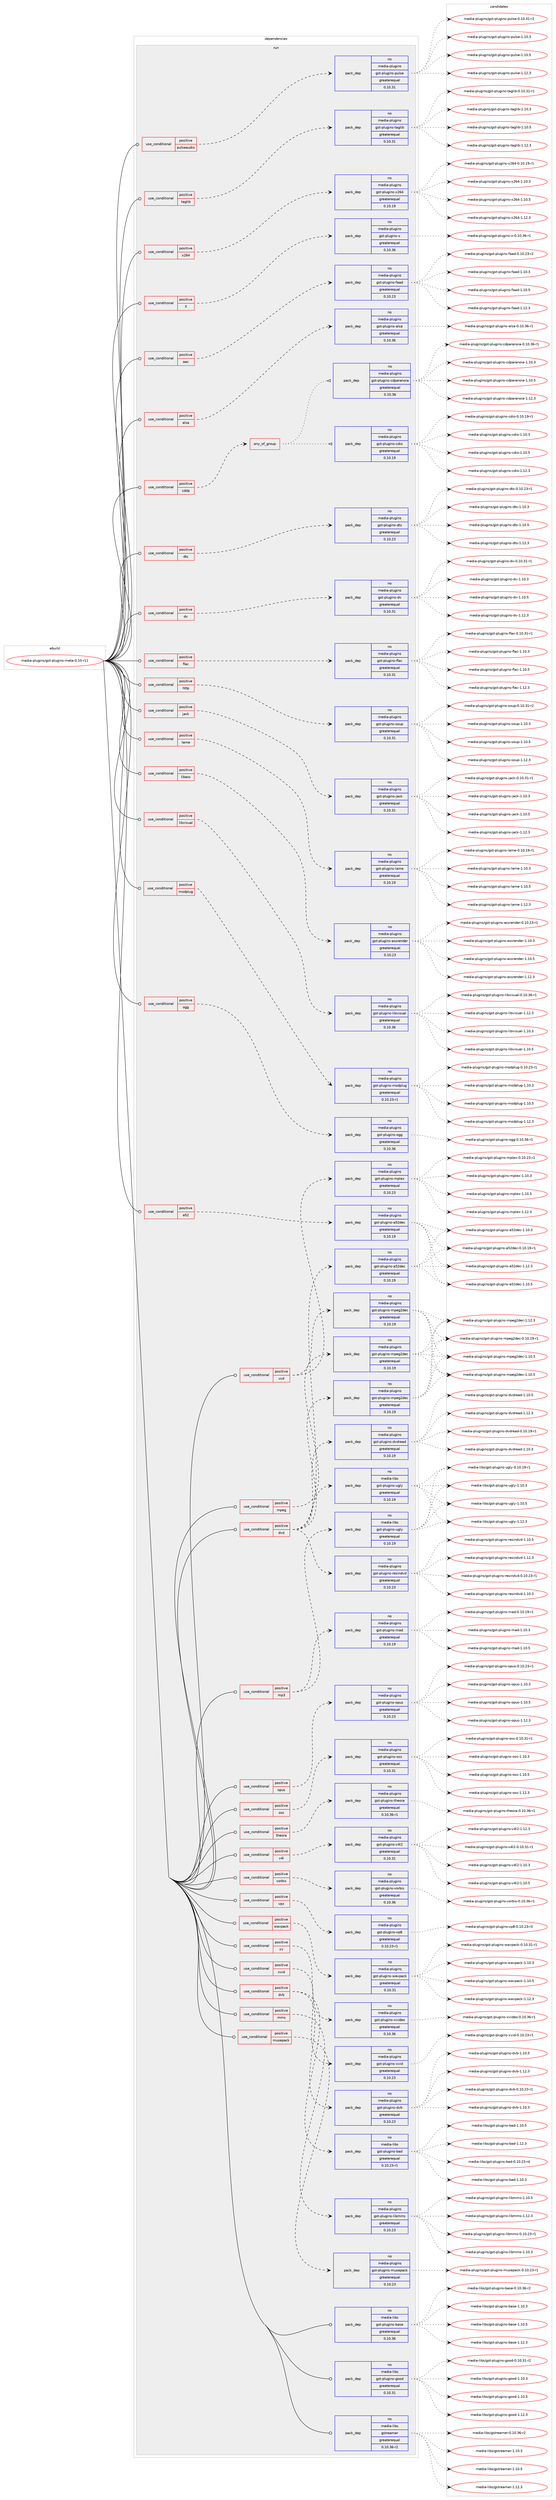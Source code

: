 digraph prolog {

# *************
# Graph options
# *************

newrank=true;
concentrate=true;
compound=true;
graph [rankdir=LR,fontname=Helvetica,fontsize=10,ranksep=1.5];#, ranksep=2.5, nodesep=0.2];
edge  [arrowhead=vee];
node  [fontname=Helvetica,fontsize=10];

# **********
# The ebuild
# **********

subgraph cluster_leftcol {
color=gray;
rank=same;
label=<<i>ebuild</i>>;
id [label="media-plugins/gst-plugins-meta-0.10-r11", color=red, width=4, href="../media-plugins/gst-plugins-meta-0.10-r11.svg"];
}

# ****************
# The dependencies
# ****************

subgraph cluster_midcol {
color=gray;
label=<<i>dependencies</i>>;
subgraph cluster_compile {
fillcolor="#eeeeee";
style=filled;
label=<<i>compile</i>>;
}
subgraph cluster_compileandrun {
fillcolor="#eeeeee";
style=filled;
label=<<i>compile and run</i>>;
}
subgraph cluster_run {
fillcolor="#eeeeee";
style=filled;
label=<<i>run</i>>;
subgraph cond92196 {
dependency373458 [label=<<TABLE BORDER="0" CELLBORDER="1" CELLSPACING="0" CELLPADDING="4"><TR><TD ROWSPAN="3" CELLPADDING="10">use_conditional</TD></TR><TR><TD>positive</TD></TR><TR><TD>X</TD></TR></TABLE>>, shape=none, color=red];
subgraph pack275274 {
dependency373459 [label=<<TABLE BORDER="0" CELLBORDER="1" CELLSPACING="0" CELLPADDING="4" WIDTH="220"><TR><TD ROWSPAN="6" CELLPADDING="30">pack_dep</TD></TR><TR><TD WIDTH="110">no</TD></TR><TR><TD>media-plugins</TD></TR><TR><TD>gst-plugins-x</TD></TR><TR><TD>greaterequal</TD></TR><TR><TD>0.10.36</TD></TR></TABLE>>, shape=none, color=blue];
}
dependency373458:e -> dependency373459:w [weight=20,style="dashed",arrowhead="vee"];
}
id:e -> dependency373458:w [weight=20,style="solid",arrowhead="odot"];
subgraph cond92197 {
dependency373460 [label=<<TABLE BORDER="0" CELLBORDER="1" CELLSPACING="0" CELLPADDING="4"><TR><TD ROWSPAN="3" CELLPADDING="10">use_conditional</TD></TR><TR><TD>positive</TD></TR><TR><TD>a52</TD></TR></TABLE>>, shape=none, color=red];
subgraph pack275275 {
dependency373461 [label=<<TABLE BORDER="0" CELLBORDER="1" CELLSPACING="0" CELLPADDING="4" WIDTH="220"><TR><TD ROWSPAN="6" CELLPADDING="30">pack_dep</TD></TR><TR><TD WIDTH="110">no</TD></TR><TR><TD>media-plugins</TD></TR><TR><TD>gst-plugins-a52dec</TD></TR><TR><TD>greaterequal</TD></TR><TR><TD>0.10.19</TD></TR></TABLE>>, shape=none, color=blue];
}
dependency373460:e -> dependency373461:w [weight=20,style="dashed",arrowhead="vee"];
}
id:e -> dependency373460:w [weight=20,style="solid",arrowhead="odot"];
subgraph cond92198 {
dependency373462 [label=<<TABLE BORDER="0" CELLBORDER="1" CELLSPACING="0" CELLPADDING="4"><TR><TD ROWSPAN="3" CELLPADDING="10">use_conditional</TD></TR><TR><TD>positive</TD></TR><TR><TD>aac</TD></TR></TABLE>>, shape=none, color=red];
subgraph pack275276 {
dependency373463 [label=<<TABLE BORDER="0" CELLBORDER="1" CELLSPACING="0" CELLPADDING="4" WIDTH="220"><TR><TD ROWSPAN="6" CELLPADDING="30">pack_dep</TD></TR><TR><TD WIDTH="110">no</TD></TR><TR><TD>media-plugins</TD></TR><TR><TD>gst-plugins-faad</TD></TR><TR><TD>greaterequal</TD></TR><TR><TD>0.10.23</TD></TR></TABLE>>, shape=none, color=blue];
}
dependency373462:e -> dependency373463:w [weight=20,style="dashed",arrowhead="vee"];
}
id:e -> dependency373462:w [weight=20,style="solid",arrowhead="odot"];
subgraph cond92199 {
dependency373464 [label=<<TABLE BORDER="0" CELLBORDER="1" CELLSPACING="0" CELLPADDING="4"><TR><TD ROWSPAN="3" CELLPADDING="10">use_conditional</TD></TR><TR><TD>positive</TD></TR><TR><TD>alsa</TD></TR></TABLE>>, shape=none, color=red];
subgraph pack275277 {
dependency373465 [label=<<TABLE BORDER="0" CELLBORDER="1" CELLSPACING="0" CELLPADDING="4" WIDTH="220"><TR><TD ROWSPAN="6" CELLPADDING="30">pack_dep</TD></TR><TR><TD WIDTH="110">no</TD></TR><TR><TD>media-plugins</TD></TR><TR><TD>gst-plugins-alsa</TD></TR><TR><TD>greaterequal</TD></TR><TR><TD>0.10.36</TD></TR></TABLE>>, shape=none, color=blue];
}
dependency373464:e -> dependency373465:w [weight=20,style="dashed",arrowhead="vee"];
}
id:e -> dependency373464:w [weight=20,style="solid",arrowhead="odot"];
subgraph cond92200 {
dependency373466 [label=<<TABLE BORDER="0" CELLBORDER="1" CELLSPACING="0" CELLPADDING="4"><TR><TD ROWSPAN="3" CELLPADDING="10">use_conditional</TD></TR><TR><TD>positive</TD></TR><TR><TD>cdda</TD></TR></TABLE>>, shape=none, color=red];
subgraph any5832 {
dependency373467 [label=<<TABLE BORDER="0" CELLBORDER="1" CELLSPACING="0" CELLPADDING="4"><TR><TD CELLPADDING="10">any_of_group</TD></TR></TABLE>>, shape=none, color=red];subgraph pack275278 {
dependency373468 [label=<<TABLE BORDER="0" CELLBORDER="1" CELLSPACING="0" CELLPADDING="4" WIDTH="220"><TR><TD ROWSPAN="6" CELLPADDING="30">pack_dep</TD></TR><TR><TD WIDTH="110">no</TD></TR><TR><TD>media-plugins</TD></TR><TR><TD>gst-plugins-cdparanoia</TD></TR><TR><TD>greaterequal</TD></TR><TR><TD>0.10.36</TD></TR></TABLE>>, shape=none, color=blue];
}
dependency373467:e -> dependency373468:w [weight=20,style="dotted",arrowhead="oinv"];
subgraph pack275279 {
dependency373469 [label=<<TABLE BORDER="0" CELLBORDER="1" CELLSPACING="0" CELLPADDING="4" WIDTH="220"><TR><TD ROWSPAN="6" CELLPADDING="30">pack_dep</TD></TR><TR><TD WIDTH="110">no</TD></TR><TR><TD>media-plugins</TD></TR><TR><TD>gst-plugins-cdio</TD></TR><TR><TD>greaterequal</TD></TR><TR><TD>0.10.19</TD></TR></TABLE>>, shape=none, color=blue];
}
dependency373467:e -> dependency373469:w [weight=20,style="dotted",arrowhead="oinv"];
}
dependency373466:e -> dependency373467:w [weight=20,style="dashed",arrowhead="vee"];
}
id:e -> dependency373466:w [weight=20,style="solid",arrowhead="odot"];
subgraph cond92201 {
dependency373470 [label=<<TABLE BORDER="0" CELLBORDER="1" CELLSPACING="0" CELLPADDING="4"><TR><TD ROWSPAN="3" CELLPADDING="10">use_conditional</TD></TR><TR><TD>positive</TD></TR><TR><TD>dts</TD></TR></TABLE>>, shape=none, color=red];
subgraph pack275280 {
dependency373471 [label=<<TABLE BORDER="0" CELLBORDER="1" CELLSPACING="0" CELLPADDING="4" WIDTH="220"><TR><TD ROWSPAN="6" CELLPADDING="30">pack_dep</TD></TR><TR><TD WIDTH="110">no</TD></TR><TR><TD>media-plugins</TD></TR><TR><TD>gst-plugins-dts</TD></TR><TR><TD>greaterequal</TD></TR><TR><TD>0.10.23</TD></TR></TABLE>>, shape=none, color=blue];
}
dependency373470:e -> dependency373471:w [weight=20,style="dashed",arrowhead="vee"];
}
id:e -> dependency373470:w [weight=20,style="solid",arrowhead="odot"];
subgraph cond92202 {
dependency373472 [label=<<TABLE BORDER="0" CELLBORDER="1" CELLSPACING="0" CELLPADDING="4"><TR><TD ROWSPAN="3" CELLPADDING="10">use_conditional</TD></TR><TR><TD>positive</TD></TR><TR><TD>dv</TD></TR></TABLE>>, shape=none, color=red];
subgraph pack275281 {
dependency373473 [label=<<TABLE BORDER="0" CELLBORDER="1" CELLSPACING="0" CELLPADDING="4" WIDTH="220"><TR><TD ROWSPAN="6" CELLPADDING="30">pack_dep</TD></TR><TR><TD WIDTH="110">no</TD></TR><TR><TD>media-plugins</TD></TR><TR><TD>gst-plugins-dv</TD></TR><TR><TD>greaterequal</TD></TR><TR><TD>0.10.31</TD></TR></TABLE>>, shape=none, color=blue];
}
dependency373472:e -> dependency373473:w [weight=20,style="dashed",arrowhead="vee"];
}
id:e -> dependency373472:w [weight=20,style="solid",arrowhead="odot"];
subgraph cond92203 {
dependency373474 [label=<<TABLE BORDER="0" CELLBORDER="1" CELLSPACING="0" CELLPADDING="4"><TR><TD ROWSPAN="3" CELLPADDING="10">use_conditional</TD></TR><TR><TD>positive</TD></TR><TR><TD>dvb</TD></TR></TABLE>>, shape=none, color=red];
subgraph pack275282 {
dependency373475 [label=<<TABLE BORDER="0" CELLBORDER="1" CELLSPACING="0" CELLPADDING="4" WIDTH="220"><TR><TD ROWSPAN="6" CELLPADDING="30">pack_dep</TD></TR><TR><TD WIDTH="110">no</TD></TR><TR><TD>media-plugins</TD></TR><TR><TD>gst-plugins-dvb</TD></TR><TR><TD>greaterequal</TD></TR><TR><TD>0.10.23</TD></TR></TABLE>>, shape=none, color=blue];
}
dependency373474:e -> dependency373475:w [weight=20,style="dashed",arrowhead="vee"];
subgraph pack275283 {
dependency373476 [label=<<TABLE BORDER="0" CELLBORDER="1" CELLSPACING="0" CELLPADDING="4" WIDTH="220"><TR><TD ROWSPAN="6" CELLPADDING="30">pack_dep</TD></TR><TR><TD WIDTH="110">no</TD></TR><TR><TD>media-libs</TD></TR><TR><TD>gst-plugins-bad</TD></TR><TR><TD>greaterequal</TD></TR><TR><TD>0.10.23-r1</TD></TR></TABLE>>, shape=none, color=blue];
}
dependency373474:e -> dependency373476:w [weight=20,style="dashed",arrowhead="vee"];
}
id:e -> dependency373474:w [weight=20,style="solid",arrowhead="odot"];
subgraph cond92204 {
dependency373477 [label=<<TABLE BORDER="0" CELLBORDER="1" CELLSPACING="0" CELLPADDING="4"><TR><TD ROWSPAN="3" CELLPADDING="10">use_conditional</TD></TR><TR><TD>positive</TD></TR><TR><TD>dvd</TD></TR></TABLE>>, shape=none, color=red];
subgraph pack275284 {
dependency373478 [label=<<TABLE BORDER="0" CELLBORDER="1" CELLSPACING="0" CELLPADDING="4" WIDTH="220"><TR><TD ROWSPAN="6" CELLPADDING="30">pack_dep</TD></TR><TR><TD WIDTH="110">no</TD></TR><TR><TD>media-libs</TD></TR><TR><TD>gst-plugins-ugly</TD></TR><TR><TD>greaterequal</TD></TR><TR><TD>0.10.19</TD></TR></TABLE>>, shape=none, color=blue];
}
dependency373477:e -> dependency373478:w [weight=20,style="dashed",arrowhead="vee"];
subgraph pack275285 {
dependency373479 [label=<<TABLE BORDER="0" CELLBORDER="1" CELLSPACING="0" CELLPADDING="4" WIDTH="220"><TR><TD ROWSPAN="6" CELLPADDING="30">pack_dep</TD></TR><TR><TD WIDTH="110">no</TD></TR><TR><TD>media-plugins</TD></TR><TR><TD>gst-plugins-a52dec</TD></TR><TR><TD>greaterequal</TD></TR><TR><TD>0.10.19</TD></TR></TABLE>>, shape=none, color=blue];
}
dependency373477:e -> dependency373479:w [weight=20,style="dashed",arrowhead="vee"];
subgraph pack275286 {
dependency373480 [label=<<TABLE BORDER="0" CELLBORDER="1" CELLSPACING="0" CELLPADDING="4" WIDTH="220"><TR><TD ROWSPAN="6" CELLPADDING="30">pack_dep</TD></TR><TR><TD WIDTH="110">no</TD></TR><TR><TD>media-plugins</TD></TR><TR><TD>gst-plugins-dvdread</TD></TR><TR><TD>greaterequal</TD></TR><TR><TD>0.10.19</TD></TR></TABLE>>, shape=none, color=blue];
}
dependency373477:e -> dependency373480:w [weight=20,style="dashed",arrowhead="vee"];
subgraph pack275287 {
dependency373481 [label=<<TABLE BORDER="0" CELLBORDER="1" CELLSPACING="0" CELLPADDING="4" WIDTH="220"><TR><TD ROWSPAN="6" CELLPADDING="30">pack_dep</TD></TR><TR><TD WIDTH="110">no</TD></TR><TR><TD>media-plugins</TD></TR><TR><TD>gst-plugins-mpeg2dec</TD></TR><TR><TD>greaterequal</TD></TR><TR><TD>0.10.19</TD></TR></TABLE>>, shape=none, color=blue];
}
dependency373477:e -> dependency373481:w [weight=20,style="dashed",arrowhead="vee"];
subgraph pack275288 {
dependency373482 [label=<<TABLE BORDER="0" CELLBORDER="1" CELLSPACING="0" CELLPADDING="4" WIDTH="220"><TR><TD ROWSPAN="6" CELLPADDING="30">pack_dep</TD></TR><TR><TD WIDTH="110">no</TD></TR><TR><TD>media-plugins</TD></TR><TR><TD>gst-plugins-resindvd</TD></TR><TR><TD>greaterequal</TD></TR><TR><TD>0.10.23</TD></TR></TABLE>>, shape=none, color=blue];
}
dependency373477:e -> dependency373482:w [weight=20,style="dashed",arrowhead="vee"];
}
id:e -> dependency373477:w [weight=20,style="solid",arrowhead="odot"];
subgraph cond92205 {
dependency373483 [label=<<TABLE BORDER="0" CELLBORDER="1" CELLSPACING="0" CELLPADDING="4"><TR><TD ROWSPAN="3" CELLPADDING="10">use_conditional</TD></TR><TR><TD>positive</TD></TR><TR><TD>flac</TD></TR></TABLE>>, shape=none, color=red];
subgraph pack275289 {
dependency373484 [label=<<TABLE BORDER="0" CELLBORDER="1" CELLSPACING="0" CELLPADDING="4" WIDTH="220"><TR><TD ROWSPAN="6" CELLPADDING="30">pack_dep</TD></TR><TR><TD WIDTH="110">no</TD></TR><TR><TD>media-plugins</TD></TR><TR><TD>gst-plugins-flac</TD></TR><TR><TD>greaterequal</TD></TR><TR><TD>0.10.31</TD></TR></TABLE>>, shape=none, color=blue];
}
dependency373483:e -> dependency373484:w [weight=20,style="dashed",arrowhead="vee"];
}
id:e -> dependency373483:w [weight=20,style="solid",arrowhead="odot"];
subgraph cond92206 {
dependency373485 [label=<<TABLE BORDER="0" CELLBORDER="1" CELLSPACING="0" CELLPADDING="4"><TR><TD ROWSPAN="3" CELLPADDING="10">use_conditional</TD></TR><TR><TD>positive</TD></TR><TR><TD>http</TD></TR></TABLE>>, shape=none, color=red];
subgraph pack275290 {
dependency373486 [label=<<TABLE BORDER="0" CELLBORDER="1" CELLSPACING="0" CELLPADDING="4" WIDTH="220"><TR><TD ROWSPAN="6" CELLPADDING="30">pack_dep</TD></TR><TR><TD WIDTH="110">no</TD></TR><TR><TD>media-plugins</TD></TR><TR><TD>gst-plugins-soup</TD></TR><TR><TD>greaterequal</TD></TR><TR><TD>0.10.31</TD></TR></TABLE>>, shape=none, color=blue];
}
dependency373485:e -> dependency373486:w [weight=20,style="dashed",arrowhead="vee"];
}
id:e -> dependency373485:w [weight=20,style="solid",arrowhead="odot"];
subgraph cond92207 {
dependency373487 [label=<<TABLE BORDER="0" CELLBORDER="1" CELLSPACING="0" CELLPADDING="4"><TR><TD ROWSPAN="3" CELLPADDING="10">use_conditional</TD></TR><TR><TD>positive</TD></TR><TR><TD>jack</TD></TR></TABLE>>, shape=none, color=red];
subgraph pack275291 {
dependency373488 [label=<<TABLE BORDER="0" CELLBORDER="1" CELLSPACING="0" CELLPADDING="4" WIDTH="220"><TR><TD ROWSPAN="6" CELLPADDING="30">pack_dep</TD></TR><TR><TD WIDTH="110">no</TD></TR><TR><TD>media-plugins</TD></TR><TR><TD>gst-plugins-jack</TD></TR><TR><TD>greaterequal</TD></TR><TR><TD>0.10.31</TD></TR></TABLE>>, shape=none, color=blue];
}
dependency373487:e -> dependency373488:w [weight=20,style="dashed",arrowhead="vee"];
}
id:e -> dependency373487:w [weight=20,style="solid",arrowhead="odot"];
subgraph cond92208 {
dependency373489 [label=<<TABLE BORDER="0" CELLBORDER="1" CELLSPACING="0" CELLPADDING="4"><TR><TD ROWSPAN="3" CELLPADDING="10">use_conditional</TD></TR><TR><TD>positive</TD></TR><TR><TD>lame</TD></TR></TABLE>>, shape=none, color=red];
subgraph pack275292 {
dependency373490 [label=<<TABLE BORDER="0" CELLBORDER="1" CELLSPACING="0" CELLPADDING="4" WIDTH="220"><TR><TD ROWSPAN="6" CELLPADDING="30">pack_dep</TD></TR><TR><TD WIDTH="110">no</TD></TR><TR><TD>media-plugins</TD></TR><TR><TD>gst-plugins-lame</TD></TR><TR><TD>greaterequal</TD></TR><TR><TD>0.10.19</TD></TR></TABLE>>, shape=none, color=blue];
}
dependency373489:e -> dependency373490:w [weight=20,style="dashed",arrowhead="vee"];
}
id:e -> dependency373489:w [weight=20,style="solid",arrowhead="odot"];
subgraph cond92209 {
dependency373491 [label=<<TABLE BORDER="0" CELLBORDER="1" CELLSPACING="0" CELLPADDING="4"><TR><TD ROWSPAN="3" CELLPADDING="10">use_conditional</TD></TR><TR><TD>positive</TD></TR><TR><TD>libass</TD></TR></TABLE>>, shape=none, color=red];
subgraph pack275293 {
dependency373492 [label=<<TABLE BORDER="0" CELLBORDER="1" CELLSPACING="0" CELLPADDING="4" WIDTH="220"><TR><TD ROWSPAN="6" CELLPADDING="30">pack_dep</TD></TR><TR><TD WIDTH="110">no</TD></TR><TR><TD>media-plugins</TD></TR><TR><TD>gst-plugins-assrender</TD></TR><TR><TD>greaterequal</TD></TR><TR><TD>0.10.23</TD></TR></TABLE>>, shape=none, color=blue];
}
dependency373491:e -> dependency373492:w [weight=20,style="dashed",arrowhead="vee"];
}
id:e -> dependency373491:w [weight=20,style="solid",arrowhead="odot"];
subgraph cond92210 {
dependency373493 [label=<<TABLE BORDER="0" CELLBORDER="1" CELLSPACING="0" CELLPADDING="4"><TR><TD ROWSPAN="3" CELLPADDING="10">use_conditional</TD></TR><TR><TD>positive</TD></TR><TR><TD>libvisual</TD></TR></TABLE>>, shape=none, color=red];
subgraph pack275294 {
dependency373494 [label=<<TABLE BORDER="0" CELLBORDER="1" CELLSPACING="0" CELLPADDING="4" WIDTH="220"><TR><TD ROWSPAN="6" CELLPADDING="30">pack_dep</TD></TR><TR><TD WIDTH="110">no</TD></TR><TR><TD>media-plugins</TD></TR><TR><TD>gst-plugins-libvisual</TD></TR><TR><TD>greaterequal</TD></TR><TR><TD>0.10.36</TD></TR></TABLE>>, shape=none, color=blue];
}
dependency373493:e -> dependency373494:w [weight=20,style="dashed",arrowhead="vee"];
}
id:e -> dependency373493:w [weight=20,style="solid",arrowhead="odot"];
subgraph cond92211 {
dependency373495 [label=<<TABLE BORDER="0" CELLBORDER="1" CELLSPACING="0" CELLPADDING="4"><TR><TD ROWSPAN="3" CELLPADDING="10">use_conditional</TD></TR><TR><TD>positive</TD></TR><TR><TD>mms</TD></TR></TABLE>>, shape=none, color=red];
subgraph pack275295 {
dependency373496 [label=<<TABLE BORDER="0" CELLBORDER="1" CELLSPACING="0" CELLPADDING="4" WIDTH="220"><TR><TD ROWSPAN="6" CELLPADDING="30">pack_dep</TD></TR><TR><TD WIDTH="110">no</TD></TR><TR><TD>media-plugins</TD></TR><TR><TD>gst-plugins-libmms</TD></TR><TR><TD>greaterequal</TD></TR><TR><TD>0.10.23</TD></TR></TABLE>>, shape=none, color=blue];
}
dependency373495:e -> dependency373496:w [weight=20,style="dashed",arrowhead="vee"];
}
id:e -> dependency373495:w [weight=20,style="solid",arrowhead="odot"];
subgraph cond92212 {
dependency373497 [label=<<TABLE BORDER="0" CELLBORDER="1" CELLSPACING="0" CELLPADDING="4"><TR><TD ROWSPAN="3" CELLPADDING="10">use_conditional</TD></TR><TR><TD>positive</TD></TR><TR><TD>modplug</TD></TR></TABLE>>, shape=none, color=red];
subgraph pack275296 {
dependency373498 [label=<<TABLE BORDER="0" CELLBORDER="1" CELLSPACING="0" CELLPADDING="4" WIDTH="220"><TR><TD ROWSPAN="6" CELLPADDING="30">pack_dep</TD></TR><TR><TD WIDTH="110">no</TD></TR><TR><TD>media-plugins</TD></TR><TR><TD>gst-plugins-modplug</TD></TR><TR><TD>greaterequal</TD></TR><TR><TD>0.10.23-r1</TD></TR></TABLE>>, shape=none, color=blue];
}
dependency373497:e -> dependency373498:w [weight=20,style="dashed",arrowhead="vee"];
}
id:e -> dependency373497:w [weight=20,style="solid",arrowhead="odot"];
subgraph cond92213 {
dependency373499 [label=<<TABLE BORDER="0" CELLBORDER="1" CELLSPACING="0" CELLPADDING="4"><TR><TD ROWSPAN="3" CELLPADDING="10">use_conditional</TD></TR><TR><TD>positive</TD></TR><TR><TD>mp3</TD></TR></TABLE>>, shape=none, color=red];
subgraph pack275297 {
dependency373500 [label=<<TABLE BORDER="0" CELLBORDER="1" CELLSPACING="0" CELLPADDING="4" WIDTH="220"><TR><TD ROWSPAN="6" CELLPADDING="30">pack_dep</TD></TR><TR><TD WIDTH="110">no</TD></TR><TR><TD>media-libs</TD></TR><TR><TD>gst-plugins-ugly</TD></TR><TR><TD>greaterequal</TD></TR><TR><TD>0.10.19</TD></TR></TABLE>>, shape=none, color=blue];
}
dependency373499:e -> dependency373500:w [weight=20,style="dashed",arrowhead="vee"];
subgraph pack275298 {
dependency373501 [label=<<TABLE BORDER="0" CELLBORDER="1" CELLSPACING="0" CELLPADDING="4" WIDTH="220"><TR><TD ROWSPAN="6" CELLPADDING="30">pack_dep</TD></TR><TR><TD WIDTH="110">no</TD></TR><TR><TD>media-plugins</TD></TR><TR><TD>gst-plugins-mad</TD></TR><TR><TD>greaterequal</TD></TR><TR><TD>0.10.19</TD></TR></TABLE>>, shape=none, color=blue];
}
dependency373499:e -> dependency373501:w [weight=20,style="dashed",arrowhead="vee"];
}
id:e -> dependency373499:w [weight=20,style="solid",arrowhead="odot"];
subgraph cond92214 {
dependency373502 [label=<<TABLE BORDER="0" CELLBORDER="1" CELLSPACING="0" CELLPADDING="4"><TR><TD ROWSPAN="3" CELLPADDING="10">use_conditional</TD></TR><TR><TD>positive</TD></TR><TR><TD>mpeg</TD></TR></TABLE>>, shape=none, color=red];
subgraph pack275299 {
dependency373503 [label=<<TABLE BORDER="0" CELLBORDER="1" CELLSPACING="0" CELLPADDING="4" WIDTH="220"><TR><TD ROWSPAN="6" CELLPADDING="30">pack_dep</TD></TR><TR><TD WIDTH="110">no</TD></TR><TR><TD>media-plugins</TD></TR><TR><TD>gst-plugins-mpeg2dec</TD></TR><TR><TD>greaterequal</TD></TR><TR><TD>0.10.19</TD></TR></TABLE>>, shape=none, color=blue];
}
dependency373502:e -> dependency373503:w [weight=20,style="dashed",arrowhead="vee"];
}
id:e -> dependency373502:w [weight=20,style="solid",arrowhead="odot"];
subgraph cond92215 {
dependency373504 [label=<<TABLE BORDER="0" CELLBORDER="1" CELLSPACING="0" CELLPADDING="4"><TR><TD ROWSPAN="3" CELLPADDING="10">use_conditional</TD></TR><TR><TD>positive</TD></TR><TR><TD>musepack</TD></TR></TABLE>>, shape=none, color=red];
subgraph pack275300 {
dependency373505 [label=<<TABLE BORDER="0" CELLBORDER="1" CELLSPACING="0" CELLPADDING="4" WIDTH="220"><TR><TD ROWSPAN="6" CELLPADDING="30">pack_dep</TD></TR><TR><TD WIDTH="110">no</TD></TR><TR><TD>media-plugins</TD></TR><TR><TD>gst-plugins-musepack</TD></TR><TR><TD>greaterequal</TD></TR><TR><TD>0.10.23</TD></TR></TABLE>>, shape=none, color=blue];
}
dependency373504:e -> dependency373505:w [weight=20,style="dashed",arrowhead="vee"];
}
id:e -> dependency373504:w [weight=20,style="solid",arrowhead="odot"];
subgraph cond92216 {
dependency373506 [label=<<TABLE BORDER="0" CELLBORDER="1" CELLSPACING="0" CELLPADDING="4"><TR><TD ROWSPAN="3" CELLPADDING="10">use_conditional</TD></TR><TR><TD>positive</TD></TR><TR><TD>ogg</TD></TR></TABLE>>, shape=none, color=red];
subgraph pack275301 {
dependency373507 [label=<<TABLE BORDER="0" CELLBORDER="1" CELLSPACING="0" CELLPADDING="4" WIDTH="220"><TR><TD ROWSPAN="6" CELLPADDING="30">pack_dep</TD></TR><TR><TD WIDTH="110">no</TD></TR><TR><TD>media-plugins</TD></TR><TR><TD>gst-plugins-ogg</TD></TR><TR><TD>greaterequal</TD></TR><TR><TD>0.10.36</TD></TR></TABLE>>, shape=none, color=blue];
}
dependency373506:e -> dependency373507:w [weight=20,style="dashed",arrowhead="vee"];
}
id:e -> dependency373506:w [weight=20,style="solid",arrowhead="odot"];
subgraph cond92217 {
dependency373508 [label=<<TABLE BORDER="0" CELLBORDER="1" CELLSPACING="0" CELLPADDING="4"><TR><TD ROWSPAN="3" CELLPADDING="10">use_conditional</TD></TR><TR><TD>positive</TD></TR><TR><TD>opus</TD></TR></TABLE>>, shape=none, color=red];
subgraph pack275302 {
dependency373509 [label=<<TABLE BORDER="0" CELLBORDER="1" CELLSPACING="0" CELLPADDING="4" WIDTH="220"><TR><TD ROWSPAN="6" CELLPADDING="30">pack_dep</TD></TR><TR><TD WIDTH="110">no</TD></TR><TR><TD>media-plugins</TD></TR><TR><TD>gst-plugins-opus</TD></TR><TR><TD>greaterequal</TD></TR><TR><TD>0.10.23</TD></TR></TABLE>>, shape=none, color=blue];
}
dependency373508:e -> dependency373509:w [weight=20,style="dashed",arrowhead="vee"];
}
id:e -> dependency373508:w [weight=20,style="solid",arrowhead="odot"];
subgraph cond92218 {
dependency373510 [label=<<TABLE BORDER="0" CELLBORDER="1" CELLSPACING="0" CELLPADDING="4"><TR><TD ROWSPAN="3" CELLPADDING="10">use_conditional</TD></TR><TR><TD>positive</TD></TR><TR><TD>oss</TD></TR></TABLE>>, shape=none, color=red];
subgraph pack275303 {
dependency373511 [label=<<TABLE BORDER="0" CELLBORDER="1" CELLSPACING="0" CELLPADDING="4" WIDTH="220"><TR><TD ROWSPAN="6" CELLPADDING="30">pack_dep</TD></TR><TR><TD WIDTH="110">no</TD></TR><TR><TD>media-plugins</TD></TR><TR><TD>gst-plugins-oss</TD></TR><TR><TD>greaterequal</TD></TR><TR><TD>0.10.31</TD></TR></TABLE>>, shape=none, color=blue];
}
dependency373510:e -> dependency373511:w [weight=20,style="dashed",arrowhead="vee"];
}
id:e -> dependency373510:w [weight=20,style="solid",arrowhead="odot"];
subgraph cond92219 {
dependency373512 [label=<<TABLE BORDER="0" CELLBORDER="1" CELLSPACING="0" CELLPADDING="4"><TR><TD ROWSPAN="3" CELLPADDING="10">use_conditional</TD></TR><TR><TD>positive</TD></TR><TR><TD>pulseaudio</TD></TR></TABLE>>, shape=none, color=red];
subgraph pack275304 {
dependency373513 [label=<<TABLE BORDER="0" CELLBORDER="1" CELLSPACING="0" CELLPADDING="4" WIDTH="220"><TR><TD ROWSPAN="6" CELLPADDING="30">pack_dep</TD></TR><TR><TD WIDTH="110">no</TD></TR><TR><TD>media-plugins</TD></TR><TR><TD>gst-plugins-pulse</TD></TR><TR><TD>greaterequal</TD></TR><TR><TD>0.10.31</TD></TR></TABLE>>, shape=none, color=blue];
}
dependency373512:e -> dependency373513:w [weight=20,style="dashed",arrowhead="vee"];
}
id:e -> dependency373512:w [weight=20,style="solid",arrowhead="odot"];
subgraph cond92220 {
dependency373514 [label=<<TABLE BORDER="0" CELLBORDER="1" CELLSPACING="0" CELLPADDING="4"><TR><TD ROWSPAN="3" CELLPADDING="10">use_conditional</TD></TR><TR><TD>positive</TD></TR><TR><TD>taglib</TD></TR></TABLE>>, shape=none, color=red];
subgraph pack275305 {
dependency373515 [label=<<TABLE BORDER="0" CELLBORDER="1" CELLSPACING="0" CELLPADDING="4" WIDTH="220"><TR><TD ROWSPAN="6" CELLPADDING="30">pack_dep</TD></TR><TR><TD WIDTH="110">no</TD></TR><TR><TD>media-plugins</TD></TR><TR><TD>gst-plugins-taglib</TD></TR><TR><TD>greaterequal</TD></TR><TR><TD>0.10.31</TD></TR></TABLE>>, shape=none, color=blue];
}
dependency373514:e -> dependency373515:w [weight=20,style="dashed",arrowhead="vee"];
}
id:e -> dependency373514:w [weight=20,style="solid",arrowhead="odot"];
subgraph cond92221 {
dependency373516 [label=<<TABLE BORDER="0" CELLBORDER="1" CELLSPACING="0" CELLPADDING="4"><TR><TD ROWSPAN="3" CELLPADDING="10">use_conditional</TD></TR><TR><TD>positive</TD></TR><TR><TD>theora</TD></TR></TABLE>>, shape=none, color=red];
subgraph pack275306 {
dependency373517 [label=<<TABLE BORDER="0" CELLBORDER="1" CELLSPACING="0" CELLPADDING="4" WIDTH="220"><TR><TD ROWSPAN="6" CELLPADDING="30">pack_dep</TD></TR><TR><TD WIDTH="110">no</TD></TR><TR><TD>media-plugins</TD></TR><TR><TD>gst-plugins-theora</TD></TR><TR><TD>greaterequal</TD></TR><TR><TD>0.10.36-r1</TD></TR></TABLE>>, shape=none, color=blue];
}
dependency373516:e -> dependency373517:w [weight=20,style="dashed",arrowhead="vee"];
}
id:e -> dependency373516:w [weight=20,style="solid",arrowhead="odot"];
subgraph cond92222 {
dependency373518 [label=<<TABLE BORDER="0" CELLBORDER="1" CELLSPACING="0" CELLPADDING="4"><TR><TD ROWSPAN="3" CELLPADDING="10">use_conditional</TD></TR><TR><TD>positive</TD></TR><TR><TD>v4l</TD></TR></TABLE>>, shape=none, color=red];
subgraph pack275307 {
dependency373519 [label=<<TABLE BORDER="0" CELLBORDER="1" CELLSPACING="0" CELLPADDING="4" WIDTH="220"><TR><TD ROWSPAN="6" CELLPADDING="30">pack_dep</TD></TR><TR><TD WIDTH="110">no</TD></TR><TR><TD>media-plugins</TD></TR><TR><TD>gst-plugins-v4l2</TD></TR><TR><TD>greaterequal</TD></TR><TR><TD>0.10.31</TD></TR></TABLE>>, shape=none, color=blue];
}
dependency373518:e -> dependency373519:w [weight=20,style="dashed",arrowhead="vee"];
}
id:e -> dependency373518:w [weight=20,style="solid",arrowhead="odot"];
subgraph cond92223 {
dependency373520 [label=<<TABLE BORDER="0" CELLBORDER="1" CELLSPACING="0" CELLPADDING="4"><TR><TD ROWSPAN="3" CELLPADDING="10">use_conditional</TD></TR><TR><TD>positive</TD></TR><TR><TD>vcd</TD></TR></TABLE>>, shape=none, color=red];
subgraph pack275308 {
dependency373521 [label=<<TABLE BORDER="0" CELLBORDER="1" CELLSPACING="0" CELLPADDING="4" WIDTH="220"><TR><TD ROWSPAN="6" CELLPADDING="30">pack_dep</TD></TR><TR><TD WIDTH="110">no</TD></TR><TR><TD>media-plugins</TD></TR><TR><TD>gst-plugins-mplex</TD></TR><TR><TD>greaterequal</TD></TR><TR><TD>0.10.23</TD></TR></TABLE>>, shape=none, color=blue];
}
dependency373520:e -> dependency373521:w [weight=20,style="dashed",arrowhead="vee"];
subgraph pack275309 {
dependency373522 [label=<<TABLE BORDER="0" CELLBORDER="1" CELLSPACING="0" CELLPADDING="4" WIDTH="220"><TR><TD ROWSPAN="6" CELLPADDING="30">pack_dep</TD></TR><TR><TD WIDTH="110">no</TD></TR><TR><TD>media-plugins</TD></TR><TR><TD>gst-plugins-mpeg2dec</TD></TR><TR><TD>greaterequal</TD></TR><TR><TD>0.10.19</TD></TR></TABLE>>, shape=none, color=blue];
}
dependency373520:e -> dependency373522:w [weight=20,style="dashed",arrowhead="vee"];
}
id:e -> dependency373520:w [weight=20,style="solid",arrowhead="odot"];
subgraph cond92224 {
dependency373523 [label=<<TABLE BORDER="0" CELLBORDER="1" CELLSPACING="0" CELLPADDING="4"><TR><TD ROWSPAN="3" CELLPADDING="10">use_conditional</TD></TR><TR><TD>positive</TD></TR><TR><TD>vorbis</TD></TR></TABLE>>, shape=none, color=red];
subgraph pack275310 {
dependency373524 [label=<<TABLE BORDER="0" CELLBORDER="1" CELLSPACING="0" CELLPADDING="4" WIDTH="220"><TR><TD ROWSPAN="6" CELLPADDING="30">pack_dep</TD></TR><TR><TD WIDTH="110">no</TD></TR><TR><TD>media-plugins</TD></TR><TR><TD>gst-plugins-vorbis</TD></TR><TR><TD>greaterequal</TD></TR><TR><TD>0.10.36</TD></TR></TABLE>>, shape=none, color=blue];
}
dependency373523:e -> dependency373524:w [weight=20,style="dashed",arrowhead="vee"];
}
id:e -> dependency373523:w [weight=20,style="solid",arrowhead="odot"];
subgraph cond92225 {
dependency373525 [label=<<TABLE BORDER="0" CELLBORDER="1" CELLSPACING="0" CELLPADDING="4"><TR><TD ROWSPAN="3" CELLPADDING="10">use_conditional</TD></TR><TR><TD>positive</TD></TR><TR><TD>vpx</TD></TR></TABLE>>, shape=none, color=red];
subgraph pack275311 {
dependency373526 [label=<<TABLE BORDER="0" CELLBORDER="1" CELLSPACING="0" CELLPADDING="4" WIDTH="220"><TR><TD ROWSPAN="6" CELLPADDING="30">pack_dep</TD></TR><TR><TD WIDTH="110">no</TD></TR><TR><TD>media-plugins</TD></TR><TR><TD>gst-plugins-vp8</TD></TR><TR><TD>greaterequal</TD></TR><TR><TD>0.10.23-r1</TD></TR></TABLE>>, shape=none, color=blue];
}
dependency373525:e -> dependency373526:w [weight=20,style="dashed",arrowhead="vee"];
}
id:e -> dependency373525:w [weight=20,style="solid",arrowhead="odot"];
subgraph cond92226 {
dependency373527 [label=<<TABLE BORDER="0" CELLBORDER="1" CELLSPACING="0" CELLPADDING="4"><TR><TD ROWSPAN="3" CELLPADDING="10">use_conditional</TD></TR><TR><TD>positive</TD></TR><TR><TD>wavpack</TD></TR></TABLE>>, shape=none, color=red];
subgraph pack275312 {
dependency373528 [label=<<TABLE BORDER="0" CELLBORDER="1" CELLSPACING="0" CELLPADDING="4" WIDTH="220"><TR><TD ROWSPAN="6" CELLPADDING="30">pack_dep</TD></TR><TR><TD WIDTH="110">no</TD></TR><TR><TD>media-plugins</TD></TR><TR><TD>gst-plugins-wavpack</TD></TR><TR><TD>greaterequal</TD></TR><TR><TD>0.10.31</TD></TR></TABLE>>, shape=none, color=blue];
}
dependency373527:e -> dependency373528:w [weight=20,style="dashed",arrowhead="vee"];
}
id:e -> dependency373527:w [weight=20,style="solid",arrowhead="odot"];
subgraph cond92227 {
dependency373529 [label=<<TABLE BORDER="0" CELLBORDER="1" CELLSPACING="0" CELLPADDING="4"><TR><TD ROWSPAN="3" CELLPADDING="10">use_conditional</TD></TR><TR><TD>positive</TD></TR><TR><TD>x264</TD></TR></TABLE>>, shape=none, color=red];
subgraph pack275313 {
dependency373530 [label=<<TABLE BORDER="0" CELLBORDER="1" CELLSPACING="0" CELLPADDING="4" WIDTH="220"><TR><TD ROWSPAN="6" CELLPADDING="30">pack_dep</TD></TR><TR><TD WIDTH="110">no</TD></TR><TR><TD>media-plugins</TD></TR><TR><TD>gst-plugins-x264</TD></TR><TR><TD>greaterequal</TD></TR><TR><TD>0.10.19</TD></TR></TABLE>>, shape=none, color=blue];
}
dependency373529:e -> dependency373530:w [weight=20,style="dashed",arrowhead="vee"];
}
id:e -> dependency373529:w [weight=20,style="solid",arrowhead="odot"];
subgraph cond92228 {
dependency373531 [label=<<TABLE BORDER="0" CELLBORDER="1" CELLSPACING="0" CELLPADDING="4"><TR><TD ROWSPAN="3" CELLPADDING="10">use_conditional</TD></TR><TR><TD>positive</TD></TR><TR><TD>xv</TD></TR></TABLE>>, shape=none, color=red];
subgraph pack275314 {
dependency373532 [label=<<TABLE BORDER="0" CELLBORDER="1" CELLSPACING="0" CELLPADDING="4" WIDTH="220"><TR><TD ROWSPAN="6" CELLPADDING="30">pack_dep</TD></TR><TR><TD WIDTH="110">no</TD></TR><TR><TD>media-plugins</TD></TR><TR><TD>gst-plugins-xvideo</TD></TR><TR><TD>greaterequal</TD></TR><TR><TD>0.10.36</TD></TR></TABLE>>, shape=none, color=blue];
}
dependency373531:e -> dependency373532:w [weight=20,style="dashed",arrowhead="vee"];
}
id:e -> dependency373531:w [weight=20,style="solid",arrowhead="odot"];
subgraph cond92229 {
dependency373533 [label=<<TABLE BORDER="0" CELLBORDER="1" CELLSPACING="0" CELLPADDING="4"><TR><TD ROWSPAN="3" CELLPADDING="10">use_conditional</TD></TR><TR><TD>positive</TD></TR><TR><TD>xvid</TD></TR></TABLE>>, shape=none, color=red];
subgraph pack275315 {
dependency373534 [label=<<TABLE BORDER="0" CELLBORDER="1" CELLSPACING="0" CELLPADDING="4" WIDTH="220"><TR><TD ROWSPAN="6" CELLPADDING="30">pack_dep</TD></TR><TR><TD WIDTH="110">no</TD></TR><TR><TD>media-plugins</TD></TR><TR><TD>gst-plugins-xvid</TD></TR><TR><TD>greaterequal</TD></TR><TR><TD>0.10.23</TD></TR></TABLE>>, shape=none, color=blue];
}
dependency373533:e -> dependency373534:w [weight=20,style="dashed",arrowhead="vee"];
}
id:e -> dependency373533:w [weight=20,style="solid",arrowhead="odot"];
subgraph pack275316 {
dependency373535 [label=<<TABLE BORDER="0" CELLBORDER="1" CELLSPACING="0" CELLPADDING="4" WIDTH="220"><TR><TD ROWSPAN="6" CELLPADDING="30">pack_dep</TD></TR><TR><TD WIDTH="110">no</TD></TR><TR><TD>media-libs</TD></TR><TR><TD>gst-plugins-base</TD></TR><TR><TD>greaterequal</TD></TR><TR><TD>0.10.36</TD></TR></TABLE>>, shape=none, color=blue];
}
id:e -> dependency373535:w [weight=20,style="solid",arrowhead="odot"];
subgraph pack275317 {
dependency373536 [label=<<TABLE BORDER="0" CELLBORDER="1" CELLSPACING="0" CELLPADDING="4" WIDTH="220"><TR><TD ROWSPAN="6" CELLPADDING="30">pack_dep</TD></TR><TR><TD WIDTH="110">no</TD></TR><TR><TD>media-libs</TD></TR><TR><TD>gst-plugins-good</TD></TR><TR><TD>greaterequal</TD></TR><TR><TD>0.10.31</TD></TR></TABLE>>, shape=none, color=blue];
}
id:e -> dependency373536:w [weight=20,style="solid",arrowhead="odot"];
subgraph pack275318 {
dependency373537 [label=<<TABLE BORDER="0" CELLBORDER="1" CELLSPACING="0" CELLPADDING="4" WIDTH="220"><TR><TD ROWSPAN="6" CELLPADDING="30">pack_dep</TD></TR><TR><TD WIDTH="110">no</TD></TR><TR><TD>media-libs</TD></TR><TR><TD>gstreamer</TD></TR><TR><TD>greaterequal</TD></TR><TR><TD>0.10.36-r2</TD></TR></TABLE>>, shape=none, color=blue];
}
id:e -> dependency373537:w [weight=20,style="solid",arrowhead="odot"];
}
}

# **************
# The candidates
# **************

subgraph cluster_choices {
rank=same;
color=gray;
label=<<i>candidates</i>>;

subgraph choice275274 {
color=black;
nodesep=1;
choice109101100105974511210811710310511011547103115116451121081171031051101154512045484649484651544511449 [label="media-plugins/gst-plugins-x-0.10.36-r1", color=red, width=4,href="../media-plugins/gst-plugins-x-0.10.36-r1.svg"];
dependency373459:e -> choice109101100105974511210811710310511011547103115116451121081171031051101154512045484649484651544511449:w [style=dotted,weight="100"];
}
subgraph choice275275 {
color=black;
nodesep=1;
choice10910110010597451121081171031051101154710311511645112108117103105110115459753501001019945484649484649574511449 [label="media-plugins/gst-plugins-a52dec-0.10.19-r1", color=red, width=4,href="../media-plugins/gst-plugins-a52dec-0.10.19-r1.svg"];
choice10910110010597451121081171031051101154710311511645112108117103105110115459753501001019945494649484651 [label="media-plugins/gst-plugins-a52dec-1.10.3", color=red, width=4,href="../media-plugins/gst-plugins-a52dec-1.10.3.svg"];
choice10910110010597451121081171031051101154710311511645112108117103105110115459753501001019945494649484653 [label="media-plugins/gst-plugins-a52dec-1.10.5", color=red, width=4,href="../media-plugins/gst-plugins-a52dec-1.10.5.svg"];
choice10910110010597451121081171031051101154710311511645112108117103105110115459753501001019945494649504651 [label="media-plugins/gst-plugins-a52dec-1.12.3", color=red, width=4,href="../media-plugins/gst-plugins-a52dec-1.12.3.svg"];
dependency373461:e -> choice10910110010597451121081171031051101154710311511645112108117103105110115459753501001019945484649484649574511449:w [style=dotted,weight="100"];
dependency373461:e -> choice10910110010597451121081171031051101154710311511645112108117103105110115459753501001019945494649484651:w [style=dotted,weight="100"];
dependency373461:e -> choice10910110010597451121081171031051101154710311511645112108117103105110115459753501001019945494649484653:w [style=dotted,weight="100"];
dependency373461:e -> choice10910110010597451121081171031051101154710311511645112108117103105110115459753501001019945494649504651:w [style=dotted,weight="100"];
}
subgraph choice275276 {
color=black;
nodesep=1;
choice1091011001059745112108117103105110115471031151164511210811710310511011545102979710045484649484650514511450 [label="media-plugins/gst-plugins-faad-0.10.23-r2", color=red, width=4,href="../media-plugins/gst-plugins-faad-0.10.23-r2.svg"];
choice1091011001059745112108117103105110115471031151164511210811710310511011545102979710045494649484651 [label="media-plugins/gst-plugins-faad-1.10.3", color=red, width=4,href="../media-plugins/gst-plugins-faad-1.10.3.svg"];
choice1091011001059745112108117103105110115471031151164511210811710310511011545102979710045494649484653 [label="media-plugins/gst-plugins-faad-1.10.5", color=red, width=4,href="../media-plugins/gst-plugins-faad-1.10.5.svg"];
choice1091011001059745112108117103105110115471031151164511210811710310511011545102979710045494649504651 [label="media-plugins/gst-plugins-faad-1.12.3", color=red, width=4,href="../media-plugins/gst-plugins-faad-1.12.3.svg"];
dependency373463:e -> choice1091011001059745112108117103105110115471031151164511210811710310511011545102979710045484649484650514511450:w [style=dotted,weight="100"];
dependency373463:e -> choice1091011001059745112108117103105110115471031151164511210811710310511011545102979710045494649484651:w [style=dotted,weight="100"];
dependency373463:e -> choice1091011001059745112108117103105110115471031151164511210811710310511011545102979710045494649484653:w [style=dotted,weight="100"];
dependency373463:e -> choice1091011001059745112108117103105110115471031151164511210811710310511011545102979710045494649504651:w [style=dotted,weight="100"];
}
subgraph choice275277 {
color=black;
nodesep=1;
choice1091011001059745112108117103105110115471031151164511210811710310511011545971081159745484649484651544511449 [label="media-plugins/gst-plugins-alsa-0.10.36-r1", color=red, width=4,href="../media-plugins/gst-plugins-alsa-0.10.36-r1.svg"];
dependency373465:e -> choice1091011001059745112108117103105110115471031151164511210811710310511011545971081159745484649484651544511449:w [style=dotted,weight="100"];
}
subgraph choice275278 {
color=black;
nodesep=1;
choice10910110010597451121081171031051101154710311511645112108117103105110115459910011297114971101111059745484649484651544511449 [label="media-plugins/gst-plugins-cdparanoia-0.10.36-r1", color=red, width=4,href="../media-plugins/gst-plugins-cdparanoia-0.10.36-r1.svg"];
choice10910110010597451121081171031051101154710311511645112108117103105110115459910011297114971101111059745494649484651 [label="media-plugins/gst-plugins-cdparanoia-1.10.3", color=red, width=4,href="../media-plugins/gst-plugins-cdparanoia-1.10.3.svg"];
choice10910110010597451121081171031051101154710311511645112108117103105110115459910011297114971101111059745494649484653 [label="media-plugins/gst-plugins-cdparanoia-1.10.5", color=red, width=4,href="../media-plugins/gst-plugins-cdparanoia-1.10.5.svg"];
choice10910110010597451121081171031051101154710311511645112108117103105110115459910011297114971101111059745494649504651 [label="media-plugins/gst-plugins-cdparanoia-1.12.3", color=red, width=4,href="../media-plugins/gst-plugins-cdparanoia-1.12.3.svg"];
dependency373468:e -> choice10910110010597451121081171031051101154710311511645112108117103105110115459910011297114971101111059745484649484651544511449:w [style=dotted,weight="100"];
dependency373468:e -> choice10910110010597451121081171031051101154710311511645112108117103105110115459910011297114971101111059745494649484651:w [style=dotted,weight="100"];
dependency373468:e -> choice10910110010597451121081171031051101154710311511645112108117103105110115459910011297114971101111059745494649484653:w [style=dotted,weight="100"];
dependency373468:e -> choice10910110010597451121081171031051101154710311511645112108117103105110115459910011297114971101111059745494649504651:w [style=dotted,weight="100"];
}
subgraph choice275279 {
color=black;
nodesep=1;
choice10910110010597451121081171031051101154710311511645112108117103105110115459910010511145484649484649574511449 [label="media-plugins/gst-plugins-cdio-0.10.19-r1", color=red, width=4,href="../media-plugins/gst-plugins-cdio-0.10.19-r1.svg"];
choice10910110010597451121081171031051101154710311511645112108117103105110115459910010511145494649484651 [label="media-plugins/gst-plugins-cdio-1.10.3", color=red, width=4,href="../media-plugins/gst-plugins-cdio-1.10.3.svg"];
choice10910110010597451121081171031051101154710311511645112108117103105110115459910010511145494649484653 [label="media-plugins/gst-plugins-cdio-1.10.5", color=red, width=4,href="../media-plugins/gst-plugins-cdio-1.10.5.svg"];
choice10910110010597451121081171031051101154710311511645112108117103105110115459910010511145494649504651 [label="media-plugins/gst-plugins-cdio-1.12.3", color=red, width=4,href="../media-plugins/gst-plugins-cdio-1.12.3.svg"];
dependency373469:e -> choice10910110010597451121081171031051101154710311511645112108117103105110115459910010511145484649484649574511449:w [style=dotted,weight="100"];
dependency373469:e -> choice10910110010597451121081171031051101154710311511645112108117103105110115459910010511145494649484651:w [style=dotted,weight="100"];
dependency373469:e -> choice10910110010597451121081171031051101154710311511645112108117103105110115459910010511145494649484653:w [style=dotted,weight="100"];
dependency373469:e -> choice10910110010597451121081171031051101154710311511645112108117103105110115459910010511145494649504651:w [style=dotted,weight="100"];
}
subgraph choice275280 {
color=black;
nodesep=1;
choice109101100105974511210811710310511011547103115116451121081171031051101154510011611545484649484650514511449 [label="media-plugins/gst-plugins-dts-0.10.23-r1", color=red, width=4,href="../media-plugins/gst-plugins-dts-0.10.23-r1.svg"];
choice109101100105974511210811710310511011547103115116451121081171031051101154510011611545494649484651 [label="media-plugins/gst-plugins-dts-1.10.3", color=red, width=4,href="../media-plugins/gst-plugins-dts-1.10.3.svg"];
choice109101100105974511210811710310511011547103115116451121081171031051101154510011611545494649484653 [label="media-plugins/gst-plugins-dts-1.10.5", color=red, width=4,href="../media-plugins/gst-plugins-dts-1.10.5.svg"];
choice109101100105974511210811710310511011547103115116451121081171031051101154510011611545494649504651 [label="media-plugins/gst-plugins-dts-1.12.3", color=red, width=4,href="../media-plugins/gst-plugins-dts-1.12.3.svg"];
dependency373471:e -> choice109101100105974511210811710310511011547103115116451121081171031051101154510011611545484649484650514511449:w [style=dotted,weight="100"];
dependency373471:e -> choice109101100105974511210811710310511011547103115116451121081171031051101154510011611545494649484651:w [style=dotted,weight="100"];
dependency373471:e -> choice109101100105974511210811710310511011547103115116451121081171031051101154510011611545494649484653:w [style=dotted,weight="100"];
dependency373471:e -> choice109101100105974511210811710310511011547103115116451121081171031051101154510011611545494649504651:w [style=dotted,weight="100"];
}
subgraph choice275281 {
color=black;
nodesep=1;
choice109101100105974511210811710310511011547103115116451121081171031051101154510011845484649484651494511449 [label="media-plugins/gst-plugins-dv-0.10.31-r1", color=red, width=4,href="../media-plugins/gst-plugins-dv-0.10.31-r1.svg"];
choice109101100105974511210811710310511011547103115116451121081171031051101154510011845494649484651 [label="media-plugins/gst-plugins-dv-1.10.3", color=red, width=4,href="../media-plugins/gst-plugins-dv-1.10.3.svg"];
choice109101100105974511210811710310511011547103115116451121081171031051101154510011845494649484653 [label="media-plugins/gst-plugins-dv-1.10.5", color=red, width=4,href="../media-plugins/gst-plugins-dv-1.10.5.svg"];
choice109101100105974511210811710310511011547103115116451121081171031051101154510011845494649504651 [label="media-plugins/gst-plugins-dv-1.12.3", color=red, width=4,href="../media-plugins/gst-plugins-dv-1.12.3.svg"];
dependency373473:e -> choice109101100105974511210811710310511011547103115116451121081171031051101154510011845484649484651494511449:w [style=dotted,weight="100"];
dependency373473:e -> choice109101100105974511210811710310511011547103115116451121081171031051101154510011845494649484651:w [style=dotted,weight="100"];
dependency373473:e -> choice109101100105974511210811710310511011547103115116451121081171031051101154510011845494649484653:w [style=dotted,weight="100"];
dependency373473:e -> choice109101100105974511210811710310511011547103115116451121081171031051101154510011845494649504651:w [style=dotted,weight="100"];
}
subgraph choice275282 {
color=black;
nodesep=1;
choice10910110010597451121081171031051101154710311511645112108117103105110115451001189845484649484650514511449 [label="media-plugins/gst-plugins-dvb-0.10.23-r1", color=red, width=4,href="../media-plugins/gst-plugins-dvb-0.10.23-r1.svg"];
choice10910110010597451121081171031051101154710311511645112108117103105110115451001189845494649484651 [label="media-plugins/gst-plugins-dvb-1.10.3", color=red, width=4,href="../media-plugins/gst-plugins-dvb-1.10.3.svg"];
choice10910110010597451121081171031051101154710311511645112108117103105110115451001189845494649484653 [label="media-plugins/gst-plugins-dvb-1.10.5", color=red, width=4,href="../media-plugins/gst-plugins-dvb-1.10.5.svg"];
choice10910110010597451121081171031051101154710311511645112108117103105110115451001189845494649504651 [label="media-plugins/gst-plugins-dvb-1.12.3", color=red, width=4,href="../media-plugins/gst-plugins-dvb-1.12.3.svg"];
dependency373475:e -> choice10910110010597451121081171031051101154710311511645112108117103105110115451001189845484649484650514511449:w [style=dotted,weight="100"];
dependency373475:e -> choice10910110010597451121081171031051101154710311511645112108117103105110115451001189845494649484651:w [style=dotted,weight="100"];
dependency373475:e -> choice10910110010597451121081171031051101154710311511645112108117103105110115451001189845494649484653:w [style=dotted,weight="100"];
dependency373475:e -> choice10910110010597451121081171031051101154710311511645112108117103105110115451001189845494649504651:w [style=dotted,weight="100"];
}
subgraph choice275283 {
color=black;
nodesep=1;
choice109101100105974510810598115471031151164511210811710310511011545989710045484649484650514511452 [label="media-libs/gst-plugins-bad-0.10.23-r4", color=red, width=4,href="../media-libs/gst-plugins-bad-0.10.23-r4.svg"];
choice109101100105974510810598115471031151164511210811710310511011545989710045494649484651 [label="media-libs/gst-plugins-bad-1.10.3", color=red, width=4,href="../media-libs/gst-plugins-bad-1.10.3.svg"];
choice109101100105974510810598115471031151164511210811710310511011545989710045494649484653 [label="media-libs/gst-plugins-bad-1.10.5", color=red, width=4,href="../media-libs/gst-plugins-bad-1.10.5.svg"];
choice109101100105974510810598115471031151164511210811710310511011545989710045494649504651 [label="media-libs/gst-plugins-bad-1.12.3", color=red, width=4,href="../media-libs/gst-plugins-bad-1.12.3.svg"];
dependency373476:e -> choice109101100105974510810598115471031151164511210811710310511011545989710045484649484650514511452:w [style=dotted,weight="100"];
dependency373476:e -> choice109101100105974510810598115471031151164511210811710310511011545989710045494649484651:w [style=dotted,weight="100"];
dependency373476:e -> choice109101100105974510810598115471031151164511210811710310511011545989710045494649484653:w [style=dotted,weight="100"];
dependency373476:e -> choice109101100105974510810598115471031151164511210811710310511011545989710045494649504651:w [style=dotted,weight="100"];
}
subgraph choice275284 {
color=black;
nodesep=1;
choice10910110010597451081059811547103115116451121081171031051101154511710310812145484649484649574511449 [label="media-libs/gst-plugins-ugly-0.10.19-r1", color=red, width=4,href="../media-libs/gst-plugins-ugly-0.10.19-r1.svg"];
choice10910110010597451081059811547103115116451121081171031051101154511710310812145494649484651 [label="media-libs/gst-plugins-ugly-1.10.3", color=red, width=4,href="../media-libs/gst-plugins-ugly-1.10.3.svg"];
choice10910110010597451081059811547103115116451121081171031051101154511710310812145494649484653 [label="media-libs/gst-plugins-ugly-1.10.5", color=red, width=4,href="../media-libs/gst-plugins-ugly-1.10.5.svg"];
choice10910110010597451081059811547103115116451121081171031051101154511710310812145494649504651 [label="media-libs/gst-plugins-ugly-1.12.3", color=red, width=4,href="../media-libs/gst-plugins-ugly-1.12.3.svg"];
dependency373478:e -> choice10910110010597451081059811547103115116451121081171031051101154511710310812145484649484649574511449:w [style=dotted,weight="100"];
dependency373478:e -> choice10910110010597451081059811547103115116451121081171031051101154511710310812145494649484651:w [style=dotted,weight="100"];
dependency373478:e -> choice10910110010597451081059811547103115116451121081171031051101154511710310812145494649484653:w [style=dotted,weight="100"];
dependency373478:e -> choice10910110010597451081059811547103115116451121081171031051101154511710310812145494649504651:w [style=dotted,weight="100"];
}
subgraph choice275285 {
color=black;
nodesep=1;
choice10910110010597451121081171031051101154710311511645112108117103105110115459753501001019945484649484649574511449 [label="media-plugins/gst-plugins-a52dec-0.10.19-r1", color=red, width=4,href="../media-plugins/gst-plugins-a52dec-0.10.19-r1.svg"];
choice10910110010597451121081171031051101154710311511645112108117103105110115459753501001019945494649484651 [label="media-plugins/gst-plugins-a52dec-1.10.3", color=red, width=4,href="../media-plugins/gst-plugins-a52dec-1.10.3.svg"];
choice10910110010597451121081171031051101154710311511645112108117103105110115459753501001019945494649484653 [label="media-plugins/gst-plugins-a52dec-1.10.5", color=red, width=4,href="../media-plugins/gst-plugins-a52dec-1.10.5.svg"];
choice10910110010597451121081171031051101154710311511645112108117103105110115459753501001019945494649504651 [label="media-plugins/gst-plugins-a52dec-1.12.3", color=red, width=4,href="../media-plugins/gst-plugins-a52dec-1.12.3.svg"];
dependency373479:e -> choice10910110010597451121081171031051101154710311511645112108117103105110115459753501001019945484649484649574511449:w [style=dotted,weight="100"];
dependency373479:e -> choice10910110010597451121081171031051101154710311511645112108117103105110115459753501001019945494649484651:w [style=dotted,weight="100"];
dependency373479:e -> choice10910110010597451121081171031051101154710311511645112108117103105110115459753501001019945494649484653:w [style=dotted,weight="100"];
dependency373479:e -> choice10910110010597451121081171031051101154710311511645112108117103105110115459753501001019945494649504651:w [style=dotted,weight="100"];
}
subgraph choice275286 {
color=black;
nodesep=1;
choice10910110010597451121081171031051101154710311511645112108117103105110115451001181001141019710045484649484649574511449 [label="media-plugins/gst-plugins-dvdread-0.10.19-r1", color=red, width=4,href="../media-plugins/gst-plugins-dvdread-0.10.19-r1.svg"];
choice10910110010597451121081171031051101154710311511645112108117103105110115451001181001141019710045494649484651 [label="media-plugins/gst-plugins-dvdread-1.10.3", color=red, width=4,href="../media-plugins/gst-plugins-dvdread-1.10.3.svg"];
choice10910110010597451121081171031051101154710311511645112108117103105110115451001181001141019710045494649484653 [label="media-plugins/gst-plugins-dvdread-1.10.5", color=red, width=4,href="../media-plugins/gst-plugins-dvdread-1.10.5.svg"];
choice10910110010597451121081171031051101154710311511645112108117103105110115451001181001141019710045494649504651 [label="media-plugins/gst-plugins-dvdread-1.12.3", color=red, width=4,href="../media-plugins/gst-plugins-dvdread-1.12.3.svg"];
dependency373480:e -> choice10910110010597451121081171031051101154710311511645112108117103105110115451001181001141019710045484649484649574511449:w [style=dotted,weight="100"];
dependency373480:e -> choice10910110010597451121081171031051101154710311511645112108117103105110115451001181001141019710045494649484651:w [style=dotted,weight="100"];
dependency373480:e -> choice10910110010597451121081171031051101154710311511645112108117103105110115451001181001141019710045494649484653:w [style=dotted,weight="100"];
dependency373480:e -> choice10910110010597451121081171031051101154710311511645112108117103105110115451001181001141019710045494649504651:w [style=dotted,weight="100"];
}
subgraph choice275287 {
color=black;
nodesep=1;
choice1091011001059745112108117103105110115471031151164511210811710310511011545109112101103501001019945484649484649574511449 [label="media-plugins/gst-plugins-mpeg2dec-0.10.19-r1", color=red, width=4,href="../media-plugins/gst-plugins-mpeg2dec-0.10.19-r1.svg"];
choice1091011001059745112108117103105110115471031151164511210811710310511011545109112101103501001019945494649484651 [label="media-plugins/gst-plugins-mpeg2dec-1.10.3", color=red, width=4,href="../media-plugins/gst-plugins-mpeg2dec-1.10.3.svg"];
choice1091011001059745112108117103105110115471031151164511210811710310511011545109112101103501001019945494649484653 [label="media-plugins/gst-plugins-mpeg2dec-1.10.5", color=red, width=4,href="../media-plugins/gst-plugins-mpeg2dec-1.10.5.svg"];
choice1091011001059745112108117103105110115471031151164511210811710310511011545109112101103501001019945494649504651 [label="media-plugins/gst-plugins-mpeg2dec-1.12.3", color=red, width=4,href="../media-plugins/gst-plugins-mpeg2dec-1.12.3.svg"];
dependency373481:e -> choice1091011001059745112108117103105110115471031151164511210811710310511011545109112101103501001019945484649484649574511449:w [style=dotted,weight="100"];
dependency373481:e -> choice1091011001059745112108117103105110115471031151164511210811710310511011545109112101103501001019945494649484651:w [style=dotted,weight="100"];
dependency373481:e -> choice1091011001059745112108117103105110115471031151164511210811710310511011545109112101103501001019945494649484653:w [style=dotted,weight="100"];
dependency373481:e -> choice1091011001059745112108117103105110115471031151164511210811710310511011545109112101103501001019945494649504651:w [style=dotted,weight="100"];
}
subgraph choice275288 {
color=black;
nodesep=1;
choice109101100105974511210811710310511011547103115116451121081171031051101154511410111510511010011810045484649484650514511449 [label="media-plugins/gst-plugins-resindvd-0.10.23-r1", color=red, width=4,href="../media-plugins/gst-plugins-resindvd-0.10.23-r1.svg"];
choice109101100105974511210811710310511011547103115116451121081171031051101154511410111510511010011810045494649484651 [label="media-plugins/gst-plugins-resindvd-1.10.3", color=red, width=4,href="../media-plugins/gst-plugins-resindvd-1.10.3.svg"];
choice109101100105974511210811710310511011547103115116451121081171031051101154511410111510511010011810045494649484653 [label="media-plugins/gst-plugins-resindvd-1.10.5", color=red, width=4,href="../media-plugins/gst-plugins-resindvd-1.10.5.svg"];
choice109101100105974511210811710310511011547103115116451121081171031051101154511410111510511010011810045494649504651 [label="media-plugins/gst-plugins-resindvd-1.12.3", color=red, width=4,href="../media-plugins/gst-plugins-resindvd-1.12.3.svg"];
dependency373482:e -> choice109101100105974511210811710310511011547103115116451121081171031051101154511410111510511010011810045484649484650514511449:w [style=dotted,weight="100"];
dependency373482:e -> choice109101100105974511210811710310511011547103115116451121081171031051101154511410111510511010011810045494649484651:w [style=dotted,weight="100"];
dependency373482:e -> choice109101100105974511210811710310511011547103115116451121081171031051101154511410111510511010011810045494649484653:w [style=dotted,weight="100"];
dependency373482:e -> choice109101100105974511210811710310511011547103115116451121081171031051101154511410111510511010011810045494649504651:w [style=dotted,weight="100"];
}
subgraph choice275289 {
color=black;
nodesep=1;
choice1091011001059745112108117103105110115471031151164511210811710310511011545102108979945484649484651494511449 [label="media-plugins/gst-plugins-flac-0.10.31-r1", color=red, width=4,href="../media-plugins/gst-plugins-flac-0.10.31-r1.svg"];
choice1091011001059745112108117103105110115471031151164511210811710310511011545102108979945494649484651 [label="media-plugins/gst-plugins-flac-1.10.3", color=red, width=4,href="../media-plugins/gst-plugins-flac-1.10.3.svg"];
choice1091011001059745112108117103105110115471031151164511210811710310511011545102108979945494649484653 [label="media-plugins/gst-plugins-flac-1.10.5", color=red, width=4,href="../media-plugins/gst-plugins-flac-1.10.5.svg"];
choice1091011001059745112108117103105110115471031151164511210811710310511011545102108979945494649504651 [label="media-plugins/gst-plugins-flac-1.12.3", color=red, width=4,href="../media-plugins/gst-plugins-flac-1.12.3.svg"];
dependency373484:e -> choice1091011001059745112108117103105110115471031151164511210811710310511011545102108979945484649484651494511449:w [style=dotted,weight="100"];
dependency373484:e -> choice1091011001059745112108117103105110115471031151164511210811710310511011545102108979945494649484651:w [style=dotted,weight="100"];
dependency373484:e -> choice1091011001059745112108117103105110115471031151164511210811710310511011545102108979945494649484653:w [style=dotted,weight="100"];
dependency373484:e -> choice1091011001059745112108117103105110115471031151164511210811710310511011545102108979945494649504651:w [style=dotted,weight="100"];
}
subgraph choice275290 {
color=black;
nodesep=1;
choice109101100105974511210811710310511011547103115116451121081171031051101154511511111711245484649484651494511450 [label="media-plugins/gst-plugins-soup-0.10.31-r2", color=red, width=4,href="../media-plugins/gst-plugins-soup-0.10.31-r2.svg"];
choice109101100105974511210811710310511011547103115116451121081171031051101154511511111711245494649484651 [label="media-plugins/gst-plugins-soup-1.10.3", color=red, width=4,href="../media-plugins/gst-plugins-soup-1.10.3.svg"];
choice109101100105974511210811710310511011547103115116451121081171031051101154511511111711245494649484653 [label="media-plugins/gst-plugins-soup-1.10.5", color=red, width=4,href="../media-plugins/gst-plugins-soup-1.10.5.svg"];
choice109101100105974511210811710310511011547103115116451121081171031051101154511511111711245494649504651 [label="media-plugins/gst-plugins-soup-1.12.3", color=red, width=4,href="../media-plugins/gst-plugins-soup-1.12.3.svg"];
dependency373486:e -> choice109101100105974511210811710310511011547103115116451121081171031051101154511511111711245484649484651494511450:w [style=dotted,weight="100"];
dependency373486:e -> choice109101100105974511210811710310511011547103115116451121081171031051101154511511111711245494649484651:w [style=dotted,weight="100"];
dependency373486:e -> choice109101100105974511210811710310511011547103115116451121081171031051101154511511111711245494649484653:w [style=dotted,weight="100"];
dependency373486:e -> choice109101100105974511210811710310511011547103115116451121081171031051101154511511111711245494649504651:w [style=dotted,weight="100"];
}
subgraph choice275291 {
color=black;
nodesep=1;
choice1091011001059745112108117103105110115471031151164511210811710310511011545106979910745484649484651494511449 [label="media-plugins/gst-plugins-jack-0.10.31-r1", color=red, width=4,href="../media-plugins/gst-plugins-jack-0.10.31-r1.svg"];
choice1091011001059745112108117103105110115471031151164511210811710310511011545106979910745494649484651 [label="media-plugins/gst-plugins-jack-1.10.3", color=red, width=4,href="../media-plugins/gst-plugins-jack-1.10.3.svg"];
choice1091011001059745112108117103105110115471031151164511210811710310511011545106979910745494649484653 [label="media-plugins/gst-plugins-jack-1.10.5", color=red, width=4,href="../media-plugins/gst-plugins-jack-1.10.5.svg"];
choice1091011001059745112108117103105110115471031151164511210811710310511011545106979910745494649504651 [label="media-plugins/gst-plugins-jack-1.12.3", color=red, width=4,href="../media-plugins/gst-plugins-jack-1.12.3.svg"];
dependency373488:e -> choice1091011001059745112108117103105110115471031151164511210811710310511011545106979910745484649484651494511449:w [style=dotted,weight="100"];
dependency373488:e -> choice1091011001059745112108117103105110115471031151164511210811710310511011545106979910745494649484651:w [style=dotted,weight="100"];
dependency373488:e -> choice1091011001059745112108117103105110115471031151164511210811710310511011545106979910745494649484653:w [style=dotted,weight="100"];
dependency373488:e -> choice1091011001059745112108117103105110115471031151164511210811710310511011545106979910745494649504651:w [style=dotted,weight="100"];
}
subgraph choice275292 {
color=black;
nodesep=1;
choice10910110010597451121081171031051101154710311511645112108117103105110115451089710910145484649484649574511449 [label="media-plugins/gst-plugins-lame-0.10.19-r1", color=red, width=4,href="../media-plugins/gst-plugins-lame-0.10.19-r1.svg"];
choice10910110010597451121081171031051101154710311511645112108117103105110115451089710910145494649484651 [label="media-plugins/gst-plugins-lame-1.10.3", color=red, width=4,href="../media-plugins/gst-plugins-lame-1.10.3.svg"];
choice10910110010597451121081171031051101154710311511645112108117103105110115451089710910145494649484653 [label="media-plugins/gst-plugins-lame-1.10.5", color=red, width=4,href="../media-plugins/gst-plugins-lame-1.10.5.svg"];
choice10910110010597451121081171031051101154710311511645112108117103105110115451089710910145494649504651 [label="media-plugins/gst-plugins-lame-1.12.3", color=red, width=4,href="../media-plugins/gst-plugins-lame-1.12.3.svg"];
dependency373490:e -> choice10910110010597451121081171031051101154710311511645112108117103105110115451089710910145484649484649574511449:w [style=dotted,weight="100"];
dependency373490:e -> choice10910110010597451121081171031051101154710311511645112108117103105110115451089710910145494649484651:w [style=dotted,weight="100"];
dependency373490:e -> choice10910110010597451121081171031051101154710311511645112108117103105110115451089710910145494649484653:w [style=dotted,weight="100"];
dependency373490:e -> choice10910110010597451121081171031051101154710311511645112108117103105110115451089710910145494649504651:w [style=dotted,weight="100"];
}
subgraph choice275293 {
color=black;
nodesep=1;
choice10910110010597451121081171031051101154710311511645112108117103105110115459711511511410111010010111445484649484650514511449 [label="media-plugins/gst-plugins-assrender-0.10.23-r1", color=red, width=4,href="../media-plugins/gst-plugins-assrender-0.10.23-r1.svg"];
choice10910110010597451121081171031051101154710311511645112108117103105110115459711511511410111010010111445494649484651 [label="media-plugins/gst-plugins-assrender-1.10.3", color=red, width=4,href="../media-plugins/gst-plugins-assrender-1.10.3.svg"];
choice10910110010597451121081171031051101154710311511645112108117103105110115459711511511410111010010111445494649484653 [label="media-plugins/gst-plugins-assrender-1.10.5", color=red, width=4,href="../media-plugins/gst-plugins-assrender-1.10.5.svg"];
choice10910110010597451121081171031051101154710311511645112108117103105110115459711511511410111010010111445494649504651 [label="media-plugins/gst-plugins-assrender-1.12.3", color=red, width=4,href="../media-plugins/gst-plugins-assrender-1.12.3.svg"];
dependency373492:e -> choice10910110010597451121081171031051101154710311511645112108117103105110115459711511511410111010010111445484649484650514511449:w [style=dotted,weight="100"];
dependency373492:e -> choice10910110010597451121081171031051101154710311511645112108117103105110115459711511511410111010010111445494649484651:w [style=dotted,weight="100"];
dependency373492:e -> choice10910110010597451121081171031051101154710311511645112108117103105110115459711511511410111010010111445494649484653:w [style=dotted,weight="100"];
dependency373492:e -> choice10910110010597451121081171031051101154710311511645112108117103105110115459711511511410111010010111445494649504651:w [style=dotted,weight="100"];
}
subgraph choice275294 {
color=black;
nodesep=1;
choice1091011001059745112108117103105110115471031151164511210811710310511011545108105981181051151179710845484649484651544511449 [label="media-plugins/gst-plugins-libvisual-0.10.36-r1", color=red, width=4,href="../media-plugins/gst-plugins-libvisual-0.10.36-r1.svg"];
choice1091011001059745112108117103105110115471031151164511210811710310511011545108105981181051151179710845494649484651 [label="media-plugins/gst-plugins-libvisual-1.10.3", color=red, width=4,href="../media-plugins/gst-plugins-libvisual-1.10.3.svg"];
choice1091011001059745112108117103105110115471031151164511210811710310511011545108105981181051151179710845494649484653 [label="media-plugins/gst-plugins-libvisual-1.10.5", color=red, width=4,href="../media-plugins/gst-plugins-libvisual-1.10.5.svg"];
choice1091011001059745112108117103105110115471031151164511210811710310511011545108105981181051151179710845494649504651 [label="media-plugins/gst-plugins-libvisual-1.12.3", color=red, width=4,href="../media-plugins/gst-plugins-libvisual-1.12.3.svg"];
dependency373494:e -> choice1091011001059745112108117103105110115471031151164511210811710310511011545108105981181051151179710845484649484651544511449:w [style=dotted,weight="100"];
dependency373494:e -> choice1091011001059745112108117103105110115471031151164511210811710310511011545108105981181051151179710845494649484651:w [style=dotted,weight="100"];
dependency373494:e -> choice1091011001059745112108117103105110115471031151164511210811710310511011545108105981181051151179710845494649484653:w [style=dotted,weight="100"];
dependency373494:e -> choice1091011001059745112108117103105110115471031151164511210811710310511011545108105981181051151179710845494649504651:w [style=dotted,weight="100"];
}
subgraph choice275295 {
color=black;
nodesep=1;
choice10910110010597451121081171031051101154710311511645112108117103105110115451081059810910911545484649484650514511449 [label="media-plugins/gst-plugins-libmms-0.10.23-r1", color=red, width=4,href="../media-plugins/gst-plugins-libmms-0.10.23-r1.svg"];
choice10910110010597451121081171031051101154710311511645112108117103105110115451081059810910911545494649484651 [label="media-plugins/gst-plugins-libmms-1.10.3", color=red, width=4,href="../media-plugins/gst-plugins-libmms-1.10.3.svg"];
choice10910110010597451121081171031051101154710311511645112108117103105110115451081059810910911545494649484653 [label="media-plugins/gst-plugins-libmms-1.10.5", color=red, width=4,href="../media-plugins/gst-plugins-libmms-1.10.5.svg"];
choice10910110010597451121081171031051101154710311511645112108117103105110115451081059810910911545494649504651 [label="media-plugins/gst-plugins-libmms-1.12.3", color=red, width=4,href="../media-plugins/gst-plugins-libmms-1.12.3.svg"];
dependency373496:e -> choice10910110010597451121081171031051101154710311511645112108117103105110115451081059810910911545484649484650514511449:w [style=dotted,weight="100"];
dependency373496:e -> choice10910110010597451121081171031051101154710311511645112108117103105110115451081059810910911545494649484651:w [style=dotted,weight="100"];
dependency373496:e -> choice10910110010597451121081171031051101154710311511645112108117103105110115451081059810910911545494649484653:w [style=dotted,weight="100"];
dependency373496:e -> choice10910110010597451121081171031051101154710311511645112108117103105110115451081059810910911545494649504651:w [style=dotted,weight="100"];
}
subgraph choice275296 {
color=black;
nodesep=1;
choice109101100105974511210811710310511011547103115116451121081171031051101154510911110011210811710345484649484650514511449 [label="media-plugins/gst-plugins-modplug-0.10.23-r1", color=red, width=4,href="../media-plugins/gst-plugins-modplug-0.10.23-r1.svg"];
choice109101100105974511210811710310511011547103115116451121081171031051101154510911110011210811710345494649484651 [label="media-plugins/gst-plugins-modplug-1.10.3", color=red, width=4,href="../media-plugins/gst-plugins-modplug-1.10.3.svg"];
choice109101100105974511210811710310511011547103115116451121081171031051101154510911110011210811710345494649484653 [label="media-plugins/gst-plugins-modplug-1.10.5", color=red, width=4,href="../media-plugins/gst-plugins-modplug-1.10.5.svg"];
choice109101100105974511210811710310511011547103115116451121081171031051101154510911110011210811710345494649504651 [label="media-plugins/gst-plugins-modplug-1.12.3", color=red, width=4,href="../media-plugins/gst-plugins-modplug-1.12.3.svg"];
dependency373498:e -> choice109101100105974511210811710310511011547103115116451121081171031051101154510911110011210811710345484649484650514511449:w [style=dotted,weight="100"];
dependency373498:e -> choice109101100105974511210811710310511011547103115116451121081171031051101154510911110011210811710345494649484651:w [style=dotted,weight="100"];
dependency373498:e -> choice109101100105974511210811710310511011547103115116451121081171031051101154510911110011210811710345494649484653:w [style=dotted,weight="100"];
dependency373498:e -> choice109101100105974511210811710310511011547103115116451121081171031051101154510911110011210811710345494649504651:w [style=dotted,weight="100"];
}
subgraph choice275297 {
color=black;
nodesep=1;
choice10910110010597451081059811547103115116451121081171031051101154511710310812145484649484649574511449 [label="media-libs/gst-plugins-ugly-0.10.19-r1", color=red, width=4,href="../media-libs/gst-plugins-ugly-0.10.19-r1.svg"];
choice10910110010597451081059811547103115116451121081171031051101154511710310812145494649484651 [label="media-libs/gst-plugins-ugly-1.10.3", color=red, width=4,href="../media-libs/gst-plugins-ugly-1.10.3.svg"];
choice10910110010597451081059811547103115116451121081171031051101154511710310812145494649484653 [label="media-libs/gst-plugins-ugly-1.10.5", color=red, width=4,href="../media-libs/gst-plugins-ugly-1.10.5.svg"];
choice10910110010597451081059811547103115116451121081171031051101154511710310812145494649504651 [label="media-libs/gst-plugins-ugly-1.12.3", color=red, width=4,href="../media-libs/gst-plugins-ugly-1.12.3.svg"];
dependency373500:e -> choice10910110010597451081059811547103115116451121081171031051101154511710310812145484649484649574511449:w [style=dotted,weight="100"];
dependency373500:e -> choice10910110010597451081059811547103115116451121081171031051101154511710310812145494649484651:w [style=dotted,weight="100"];
dependency373500:e -> choice10910110010597451081059811547103115116451121081171031051101154511710310812145494649484653:w [style=dotted,weight="100"];
dependency373500:e -> choice10910110010597451081059811547103115116451121081171031051101154511710310812145494649504651:w [style=dotted,weight="100"];
}
subgraph choice275298 {
color=black;
nodesep=1;
choice10910110010597451121081171031051101154710311511645112108117103105110115451099710045484649484649574511449 [label="media-plugins/gst-plugins-mad-0.10.19-r1", color=red, width=4,href="../media-plugins/gst-plugins-mad-0.10.19-r1.svg"];
choice10910110010597451121081171031051101154710311511645112108117103105110115451099710045494649484651 [label="media-plugins/gst-plugins-mad-1.10.3", color=red, width=4,href="../media-plugins/gst-plugins-mad-1.10.3.svg"];
choice10910110010597451121081171031051101154710311511645112108117103105110115451099710045494649484653 [label="media-plugins/gst-plugins-mad-1.10.5", color=red, width=4,href="../media-plugins/gst-plugins-mad-1.10.5.svg"];
dependency373501:e -> choice10910110010597451121081171031051101154710311511645112108117103105110115451099710045484649484649574511449:w [style=dotted,weight="100"];
dependency373501:e -> choice10910110010597451121081171031051101154710311511645112108117103105110115451099710045494649484651:w [style=dotted,weight="100"];
dependency373501:e -> choice10910110010597451121081171031051101154710311511645112108117103105110115451099710045494649484653:w [style=dotted,weight="100"];
}
subgraph choice275299 {
color=black;
nodesep=1;
choice1091011001059745112108117103105110115471031151164511210811710310511011545109112101103501001019945484649484649574511449 [label="media-plugins/gst-plugins-mpeg2dec-0.10.19-r1", color=red, width=4,href="../media-plugins/gst-plugins-mpeg2dec-0.10.19-r1.svg"];
choice1091011001059745112108117103105110115471031151164511210811710310511011545109112101103501001019945494649484651 [label="media-plugins/gst-plugins-mpeg2dec-1.10.3", color=red, width=4,href="../media-plugins/gst-plugins-mpeg2dec-1.10.3.svg"];
choice1091011001059745112108117103105110115471031151164511210811710310511011545109112101103501001019945494649484653 [label="media-plugins/gst-plugins-mpeg2dec-1.10.5", color=red, width=4,href="../media-plugins/gst-plugins-mpeg2dec-1.10.5.svg"];
choice1091011001059745112108117103105110115471031151164511210811710310511011545109112101103501001019945494649504651 [label="media-plugins/gst-plugins-mpeg2dec-1.12.3", color=red, width=4,href="../media-plugins/gst-plugins-mpeg2dec-1.12.3.svg"];
dependency373503:e -> choice1091011001059745112108117103105110115471031151164511210811710310511011545109112101103501001019945484649484649574511449:w [style=dotted,weight="100"];
dependency373503:e -> choice1091011001059745112108117103105110115471031151164511210811710310511011545109112101103501001019945494649484651:w [style=dotted,weight="100"];
dependency373503:e -> choice1091011001059745112108117103105110115471031151164511210811710310511011545109112101103501001019945494649484653:w [style=dotted,weight="100"];
dependency373503:e -> choice1091011001059745112108117103105110115471031151164511210811710310511011545109112101103501001019945494649504651:w [style=dotted,weight="100"];
}
subgraph choice275300 {
color=black;
nodesep=1;
choice1091011001059745112108117103105110115471031151164511210811710310511011545109117115101112979910745484649484650514511449 [label="media-plugins/gst-plugins-musepack-0.10.23-r1", color=red, width=4,href="../media-plugins/gst-plugins-musepack-0.10.23-r1.svg"];
dependency373505:e -> choice1091011001059745112108117103105110115471031151164511210811710310511011545109117115101112979910745484649484650514511449:w [style=dotted,weight="100"];
}
subgraph choice275301 {
color=black;
nodesep=1;
choice109101100105974511210811710310511011547103115116451121081171031051101154511110310345484649484651544511449 [label="media-plugins/gst-plugins-ogg-0.10.36-r1", color=red, width=4,href="../media-plugins/gst-plugins-ogg-0.10.36-r1.svg"];
dependency373507:e -> choice109101100105974511210811710310511011547103115116451121081171031051101154511110310345484649484651544511449:w [style=dotted,weight="100"];
}
subgraph choice275302 {
color=black;
nodesep=1;
choice109101100105974511210811710310511011547103115116451121081171031051101154511111211711545484649484650514511449 [label="media-plugins/gst-plugins-opus-0.10.23-r1", color=red, width=4,href="../media-plugins/gst-plugins-opus-0.10.23-r1.svg"];
choice109101100105974511210811710310511011547103115116451121081171031051101154511111211711545494649484651 [label="media-plugins/gst-plugins-opus-1.10.3", color=red, width=4,href="../media-plugins/gst-plugins-opus-1.10.3.svg"];
choice109101100105974511210811710310511011547103115116451121081171031051101154511111211711545494649484653 [label="media-plugins/gst-plugins-opus-1.10.5", color=red, width=4,href="../media-plugins/gst-plugins-opus-1.10.5.svg"];
choice109101100105974511210811710310511011547103115116451121081171031051101154511111211711545494649504651 [label="media-plugins/gst-plugins-opus-1.12.3", color=red, width=4,href="../media-plugins/gst-plugins-opus-1.12.3.svg"];
dependency373509:e -> choice109101100105974511210811710310511011547103115116451121081171031051101154511111211711545484649484650514511449:w [style=dotted,weight="100"];
dependency373509:e -> choice109101100105974511210811710310511011547103115116451121081171031051101154511111211711545494649484651:w [style=dotted,weight="100"];
dependency373509:e -> choice109101100105974511210811710310511011547103115116451121081171031051101154511111211711545494649484653:w [style=dotted,weight="100"];
dependency373509:e -> choice109101100105974511210811710310511011547103115116451121081171031051101154511111211711545494649504651:w [style=dotted,weight="100"];
}
subgraph choice275303 {
color=black;
nodesep=1;
choice109101100105974511210811710310511011547103115116451121081171031051101154511111511545484649484651494511449 [label="media-plugins/gst-plugins-oss-0.10.31-r1", color=red, width=4,href="../media-plugins/gst-plugins-oss-0.10.31-r1.svg"];
choice109101100105974511210811710310511011547103115116451121081171031051101154511111511545494649484651 [label="media-plugins/gst-plugins-oss-1.10.3", color=red, width=4,href="../media-plugins/gst-plugins-oss-1.10.3.svg"];
choice109101100105974511210811710310511011547103115116451121081171031051101154511111511545494649484653 [label="media-plugins/gst-plugins-oss-1.10.5", color=red, width=4,href="../media-plugins/gst-plugins-oss-1.10.5.svg"];
choice109101100105974511210811710310511011547103115116451121081171031051101154511111511545494649504651 [label="media-plugins/gst-plugins-oss-1.12.3", color=red, width=4,href="../media-plugins/gst-plugins-oss-1.12.3.svg"];
dependency373511:e -> choice109101100105974511210811710310511011547103115116451121081171031051101154511111511545484649484651494511449:w [style=dotted,weight="100"];
dependency373511:e -> choice109101100105974511210811710310511011547103115116451121081171031051101154511111511545494649484651:w [style=dotted,weight="100"];
dependency373511:e -> choice109101100105974511210811710310511011547103115116451121081171031051101154511111511545494649484653:w [style=dotted,weight="100"];
dependency373511:e -> choice109101100105974511210811710310511011547103115116451121081171031051101154511111511545494649504651:w [style=dotted,weight="100"];
}
subgraph choice275304 {
color=black;
nodesep=1;
choice109101100105974511210811710310511011547103115116451121081171031051101154511211710811510145484649484651494511450 [label="media-plugins/gst-plugins-pulse-0.10.31-r2", color=red, width=4,href="../media-plugins/gst-plugins-pulse-0.10.31-r2.svg"];
choice109101100105974511210811710310511011547103115116451121081171031051101154511211710811510145494649484651 [label="media-plugins/gst-plugins-pulse-1.10.3", color=red, width=4,href="../media-plugins/gst-plugins-pulse-1.10.3.svg"];
choice109101100105974511210811710310511011547103115116451121081171031051101154511211710811510145494649484653 [label="media-plugins/gst-plugins-pulse-1.10.5", color=red, width=4,href="../media-plugins/gst-plugins-pulse-1.10.5.svg"];
choice109101100105974511210811710310511011547103115116451121081171031051101154511211710811510145494649504651 [label="media-plugins/gst-plugins-pulse-1.12.3", color=red, width=4,href="../media-plugins/gst-plugins-pulse-1.12.3.svg"];
dependency373513:e -> choice109101100105974511210811710310511011547103115116451121081171031051101154511211710811510145484649484651494511450:w [style=dotted,weight="100"];
dependency373513:e -> choice109101100105974511210811710310511011547103115116451121081171031051101154511211710811510145494649484651:w [style=dotted,weight="100"];
dependency373513:e -> choice109101100105974511210811710310511011547103115116451121081171031051101154511211710811510145494649484653:w [style=dotted,weight="100"];
dependency373513:e -> choice109101100105974511210811710310511011547103115116451121081171031051101154511211710811510145494649504651:w [style=dotted,weight="100"];
}
subgraph choice275305 {
color=black;
nodesep=1;
choice1091011001059745112108117103105110115471031151164511210811710310511011545116971031081059845484649484651494511449 [label="media-plugins/gst-plugins-taglib-0.10.31-r1", color=red, width=4,href="../media-plugins/gst-plugins-taglib-0.10.31-r1.svg"];
choice1091011001059745112108117103105110115471031151164511210811710310511011545116971031081059845494649484651 [label="media-plugins/gst-plugins-taglib-1.10.3", color=red, width=4,href="../media-plugins/gst-plugins-taglib-1.10.3.svg"];
choice1091011001059745112108117103105110115471031151164511210811710310511011545116971031081059845494649484653 [label="media-plugins/gst-plugins-taglib-1.10.5", color=red, width=4,href="../media-plugins/gst-plugins-taglib-1.10.5.svg"];
choice1091011001059745112108117103105110115471031151164511210811710310511011545116971031081059845494649504651 [label="media-plugins/gst-plugins-taglib-1.12.3", color=red, width=4,href="../media-plugins/gst-plugins-taglib-1.12.3.svg"];
dependency373515:e -> choice1091011001059745112108117103105110115471031151164511210811710310511011545116971031081059845484649484651494511449:w [style=dotted,weight="100"];
dependency373515:e -> choice1091011001059745112108117103105110115471031151164511210811710310511011545116971031081059845494649484651:w [style=dotted,weight="100"];
dependency373515:e -> choice1091011001059745112108117103105110115471031151164511210811710310511011545116971031081059845494649484653:w [style=dotted,weight="100"];
dependency373515:e -> choice1091011001059745112108117103105110115471031151164511210811710310511011545116971031081059845494649504651:w [style=dotted,weight="100"];
}
subgraph choice275306 {
color=black;
nodesep=1;
choice10910110010597451121081171031051101154710311511645112108117103105110115451161041011111149745484649484651544511449 [label="media-plugins/gst-plugins-theora-0.10.36-r1", color=red, width=4,href="../media-plugins/gst-plugins-theora-0.10.36-r1.svg"];
dependency373517:e -> choice10910110010597451121081171031051101154710311511645112108117103105110115451161041011111149745484649484651544511449:w [style=dotted,weight="100"];
}
subgraph choice275307 {
color=black;
nodesep=1;
choice1091011001059745112108117103105110115471031151164511210811710310511011545118521085045484649484651494511449 [label="media-plugins/gst-plugins-v4l2-0.10.31-r1", color=red, width=4,href="../media-plugins/gst-plugins-v4l2-0.10.31-r1.svg"];
choice1091011001059745112108117103105110115471031151164511210811710310511011545118521085045494649484651 [label="media-plugins/gst-plugins-v4l2-1.10.3", color=red, width=4,href="../media-plugins/gst-plugins-v4l2-1.10.3.svg"];
choice1091011001059745112108117103105110115471031151164511210811710310511011545118521085045494649484653 [label="media-plugins/gst-plugins-v4l2-1.10.5", color=red, width=4,href="../media-plugins/gst-plugins-v4l2-1.10.5.svg"];
choice1091011001059745112108117103105110115471031151164511210811710310511011545118521085045494649504651 [label="media-plugins/gst-plugins-v4l2-1.12.3", color=red, width=4,href="../media-plugins/gst-plugins-v4l2-1.12.3.svg"];
dependency373519:e -> choice1091011001059745112108117103105110115471031151164511210811710310511011545118521085045484649484651494511449:w [style=dotted,weight="100"];
dependency373519:e -> choice1091011001059745112108117103105110115471031151164511210811710310511011545118521085045494649484651:w [style=dotted,weight="100"];
dependency373519:e -> choice1091011001059745112108117103105110115471031151164511210811710310511011545118521085045494649484653:w [style=dotted,weight="100"];
dependency373519:e -> choice1091011001059745112108117103105110115471031151164511210811710310511011545118521085045494649504651:w [style=dotted,weight="100"];
}
subgraph choice275308 {
color=black;
nodesep=1;
choice109101100105974511210811710310511011547103115116451121081171031051101154510911210810112045484649484650514511449 [label="media-plugins/gst-plugins-mplex-0.10.23-r1", color=red, width=4,href="../media-plugins/gst-plugins-mplex-0.10.23-r1.svg"];
choice109101100105974511210811710310511011547103115116451121081171031051101154510911210810112045494649484651 [label="media-plugins/gst-plugins-mplex-1.10.3", color=red, width=4,href="../media-plugins/gst-plugins-mplex-1.10.3.svg"];
choice109101100105974511210811710310511011547103115116451121081171031051101154510911210810112045494649484653 [label="media-plugins/gst-plugins-mplex-1.10.5", color=red, width=4,href="../media-plugins/gst-plugins-mplex-1.10.5.svg"];
choice109101100105974511210811710310511011547103115116451121081171031051101154510911210810112045494649504651 [label="media-plugins/gst-plugins-mplex-1.12.3", color=red, width=4,href="../media-plugins/gst-plugins-mplex-1.12.3.svg"];
dependency373521:e -> choice109101100105974511210811710310511011547103115116451121081171031051101154510911210810112045484649484650514511449:w [style=dotted,weight="100"];
dependency373521:e -> choice109101100105974511210811710310511011547103115116451121081171031051101154510911210810112045494649484651:w [style=dotted,weight="100"];
dependency373521:e -> choice109101100105974511210811710310511011547103115116451121081171031051101154510911210810112045494649484653:w [style=dotted,weight="100"];
dependency373521:e -> choice109101100105974511210811710310511011547103115116451121081171031051101154510911210810112045494649504651:w [style=dotted,weight="100"];
}
subgraph choice275309 {
color=black;
nodesep=1;
choice1091011001059745112108117103105110115471031151164511210811710310511011545109112101103501001019945484649484649574511449 [label="media-plugins/gst-plugins-mpeg2dec-0.10.19-r1", color=red, width=4,href="../media-plugins/gst-plugins-mpeg2dec-0.10.19-r1.svg"];
choice1091011001059745112108117103105110115471031151164511210811710310511011545109112101103501001019945494649484651 [label="media-plugins/gst-plugins-mpeg2dec-1.10.3", color=red, width=4,href="../media-plugins/gst-plugins-mpeg2dec-1.10.3.svg"];
choice1091011001059745112108117103105110115471031151164511210811710310511011545109112101103501001019945494649484653 [label="media-plugins/gst-plugins-mpeg2dec-1.10.5", color=red, width=4,href="../media-plugins/gst-plugins-mpeg2dec-1.10.5.svg"];
choice1091011001059745112108117103105110115471031151164511210811710310511011545109112101103501001019945494649504651 [label="media-plugins/gst-plugins-mpeg2dec-1.12.3", color=red, width=4,href="../media-plugins/gst-plugins-mpeg2dec-1.12.3.svg"];
dependency373522:e -> choice1091011001059745112108117103105110115471031151164511210811710310511011545109112101103501001019945484649484649574511449:w [style=dotted,weight="100"];
dependency373522:e -> choice1091011001059745112108117103105110115471031151164511210811710310511011545109112101103501001019945494649484651:w [style=dotted,weight="100"];
dependency373522:e -> choice1091011001059745112108117103105110115471031151164511210811710310511011545109112101103501001019945494649484653:w [style=dotted,weight="100"];
dependency373522:e -> choice1091011001059745112108117103105110115471031151164511210811710310511011545109112101103501001019945494649504651:w [style=dotted,weight="100"];
}
subgraph choice275310 {
color=black;
nodesep=1;
choice10910110010597451121081171031051101154710311511645112108117103105110115451181111149810511545484649484651544511449 [label="media-plugins/gst-plugins-vorbis-0.10.36-r1", color=red, width=4,href="../media-plugins/gst-plugins-vorbis-0.10.36-r1.svg"];
dependency373524:e -> choice10910110010597451121081171031051101154710311511645112108117103105110115451181111149810511545484649484651544511449:w [style=dotted,weight="100"];
}
subgraph choice275311 {
color=black;
nodesep=1;
choice10910110010597451121081171031051101154710311511645112108117103105110115451181125645484649484650514511451 [label="media-plugins/gst-plugins-vp8-0.10.23-r3", color=red, width=4,href="../media-plugins/gst-plugins-vp8-0.10.23-r3.svg"];
dependency373526:e -> choice10910110010597451121081171031051101154710311511645112108117103105110115451181125645484649484650514511451:w [style=dotted,weight="100"];
}
subgraph choice275312 {
color=black;
nodesep=1;
choice109101100105974511210811710310511011547103115116451121081171031051101154511997118112979910745484649484651494511449 [label="media-plugins/gst-plugins-wavpack-0.10.31-r1", color=red, width=4,href="../media-plugins/gst-plugins-wavpack-0.10.31-r1.svg"];
choice109101100105974511210811710310511011547103115116451121081171031051101154511997118112979910745494649484651 [label="media-plugins/gst-plugins-wavpack-1.10.3", color=red, width=4,href="../media-plugins/gst-plugins-wavpack-1.10.3.svg"];
choice109101100105974511210811710310511011547103115116451121081171031051101154511997118112979910745494649484653 [label="media-plugins/gst-plugins-wavpack-1.10.5", color=red, width=4,href="../media-plugins/gst-plugins-wavpack-1.10.5.svg"];
choice109101100105974511210811710310511011547103115116451121081171031051101154511997118112979910745494649504651 [label="media-plugins/gst-plugins-wavpack-1.12.3", color=red, width=4,href="../media-plugins/gst-plugins-wavpack-1.12.3.svg"];
dependency373528:e -> choice109101100105974511210811710310511011547103115116451121081171031051101154511997118112979910745484649484651494511449:w [style=dotted,weight="100"];
dependency373528:e -> choice109101100105974511210811710310511011547103115116451121081171031051101154511997118112979910745494649484651:w [style=dotted,weight="100"];
dependency373528:e -> choice109101100105974511210811710310511011547103115116451121081171031051101154511997118112979910745494649484653:w [style=dotted,weight="100"];
dependency373528:e -> choice109101100105974511210811710310511011547103115116451121081171031051101154511997118112979910745494649504651:w [style=dotted,weight="100"];
}
subgraph choice275313 {
color=black;
nodesep=1;
choice109101100105974511210811710310511011547103115116451121081171031051101154512050545245484649484649574511449 [label="media-plugins/gst-plugins-x264-0.10.19-r1", color=red, width=4,href="../media-plugins/gst-plugins-x264-0.10.19-r1.svg"];
choice109101100105974511210811710310511011547103115116451121081171031051101154512050545245494649484651 [label="media-plugins/gst-plugins-x264-1.10.3", color=red, width=4,href="../media-plugins/gst-plugins-x264-1.10.3.svg"];
choice109101100105974511210811710310511011547103115116451121081171031051101154512050545245494649484653 [label="media-plugins/gst-plugins-x264-1.10.5", color=red, width=4,href="../media-plugins/gst-plugins-x264-1.10.5.svg"];
choice109101100105974511210811710310511011547103115116451121081171031051101154512050545245494649504651 [label="media-plugins/gst-plugins-x264-1.12.3", color=red, width=4,href="../media-plugins/gst-plugins-x264-1.12.3.svg"];
dependency373530:e -> choice109101100105974511210811710310511011547103115116451121081171031051101154512050545245484649484649574511449:w [style=dotted,weight="100"];
dependency373530:e -> choice109101100105974511210811710310511011547103115116451121081171031051101154512050545245494649484651:w [style=dotted,weight="100"];
dependency373530:e -> choice109101100105974511210811710310511011547103115116451121081171031051101154512050545245494649484653:w [style=dotted,weight="100"];
dependency373530:e -> choice109101100105974511210811710310511011547103115116451121081171031051101154512050545245494649504651:w [style=dotted,weight="100"];
}
subgraph choice275314 {
color=black;
nodesep=1;
choice109101100105974511210811710310511011547103115116451121081171031051101154512011810510010111145484649484651544511449 [label="media-plugins/gst-plugins-xvideo-0.10.36-r1", color=red, width=4,href="../media-plugins/gst-plugins-xvideo-0.10.36-r1.svg"];
dependency373532:e -> choice109101100105974511210811710310511011547103115116451121081171031051101154512011810510010111145484649484651544511449:w [style=dotted,weight="100"];
}
subgraph choice275315 {
color=black;
nodesep=1;
choice109101100105974511210811710310511011547103115116451121081171031051101154512011810510045484649484650514511449 [label="media-plugins/gst-plugins-xvid-0.10.23-r1", color=red, width=4,href="../media-plugins/gst-plugins-xvid-0.10.23-r1.svg"];
dependency373534:e -> choice109101100105974511210811710310511011547103115116451121081171031051101154512011810510045484649484650514511449:w [style=dotted,weight="100"];
}
subgraph choice275316 {
color=black;
nodesep=1;
choice109101100105974510810598115471031151164511210811710310511011545989711510145484649484651544511450 [label="media-libs/gst-plugins-base-0.10.36-r2", color=red, width=4,href="../media-libs/gst-plugins-base-0.10.36-r2.svg"];
choice109101100105974510810598115471031151164511210811710310511011545989711510145494649484651 [label="media-libs/gst-plugins-base-1.10.3", color=red, width=4,href="../media-libs/gst-plugins-base-1.10.3.svg"];
choice109101100105974510810598115471031151164511210811710310511011545989711510145494649484653 [label="media-libs/gst-plugins-base-1.10.5", color=red, width=4,href="../media-libs/gst-plugins-base-1.10.5.svg"];
choice109101100105974510810598115471031151164511210811710310511011545989711510145494649504651 [label="media-libs/gst-plugins-base-1.12.3", color=red, width=4,href="../media-libs/gst-plugins-base-1.12.3.svg"];
dependency373535:e -> choice109101100105974510810598115471031151164511210811710310511011545989711510145484649484651544511450:w [style=dotted,weight="100"];
dependency373535:e -> choice109101100105974510810598115471031151164511210811710310511011545989711510145494649484651:w [style=dotted,weight="100"];
dependency373535:e -> choice109101100105974510810598115471031151164511210811710310511011545989711510145494649484653:w [style=dotted,weight="100"];
dependency373535:e -> choice109101100105974510810598115471031151164511210811710310511011545989711510145494649504651:w [style=dotted,weight="100"];
}
subgraph choice275317 {
color=black;
nodesep=1;
choice10910110010597451081059811547103115116451121081171031051101154510311111110045484649484651494511450 [label="media-libs/gst-plugins-good-0.10.31-r2", color=red, width=4,href="../media-libs/gst-plugins-good-0.10.31-r2.svg"];
choice10910110010597451081059811547103115116451121081171031051101154510311111110045494649484651 [label="media-libs/gst-plugins-good-1.10.3", color=red, width=4,href="../media-libs/gst-plugins-good-1.10.3.svg"];
choice10910110010597451081059811547103115116451121081171031051101154510311111110045494649484653 [label="media-libs/gst-plugins-good-1.10.5", color=red, width=4,href="../media-libs/gst-plugins-good-1.10.5.svg"];
choice10910110010597451081059811547103115116451121081171031051101154510311111110045494649504651 [label="media-libs/gst-plugins-good-1.12.3", color=red, width=4,href="../media-libs/gst-plugins-good-1.12.3.svg"];
dependency373536:e -> choice10910110010597451081059811547103115116451121081171031051101154510311111110045484649484651494511450:w [style=dotted,weight="100"];
dependency373536:e -> choice10910110010597451081059811547103115116451121081171031051101154510311111110045494649484651:w [style=dotted,weight="100"];
dependency373536:e -> choice10910110010597451081059811547103115116451121081171031051101154510311111110045494649484653:w [style=dotted,weight="100"];
dependency373536:e -> choice10910110010597451081059811547103115116451121081171031051101154510311111110045494649504651:w [style=dotted,weight="100"];
}
subgraph choice275318 {
color=black;
nodesep=1;
choice109101100105974510810598115471031151161141019710910111445484649484651544511450 [label="media-libs/gstreamer-0.10.36-r2", color=red, width=4,href="../media-libs/gstreamer-0.10.36-r2.svg"];
choice109101100105974510810598115471031151161141019710910111445494649484651 [label="media-libs/gstreamer-1.10.3", color=red, width=4,href="../media-libs/gstreamer-1.10.3.svg"];
choice109101100105974510810598115471031151161141019710910111445494649484653 [label="media-libs/gstreamer-1.10.5", color=red, width=4,href="../media-libs/gstreamer-1.10.5.svg"];
choice109101100105974510810598115471031151161141019710910111445494649504651 [label="media-libs/gstreamer-1.12.3", color=red, width=4,href="../media-libs/gstreamer-1.12.3.svg"];
dependency373537:e -> choice109101100105974510810598115471031151161141019710910111445484649484651544511450:w [style=dotted,weight="100"];
dependency373537:e -> choice109101100105974510810598115471031151161141019710910111445494649484651:w [style=dotted,weight="100"];
dependency373537:e -> choice109101100105974510810598115471031151161141019710910111445494649484653:w [style=dotted,weight="100"];
dependency373537:e -> choice109101100105974510810598115471031151161141019710910111445494649504651:w [style=dotted,weight="100"];
}
}

}
